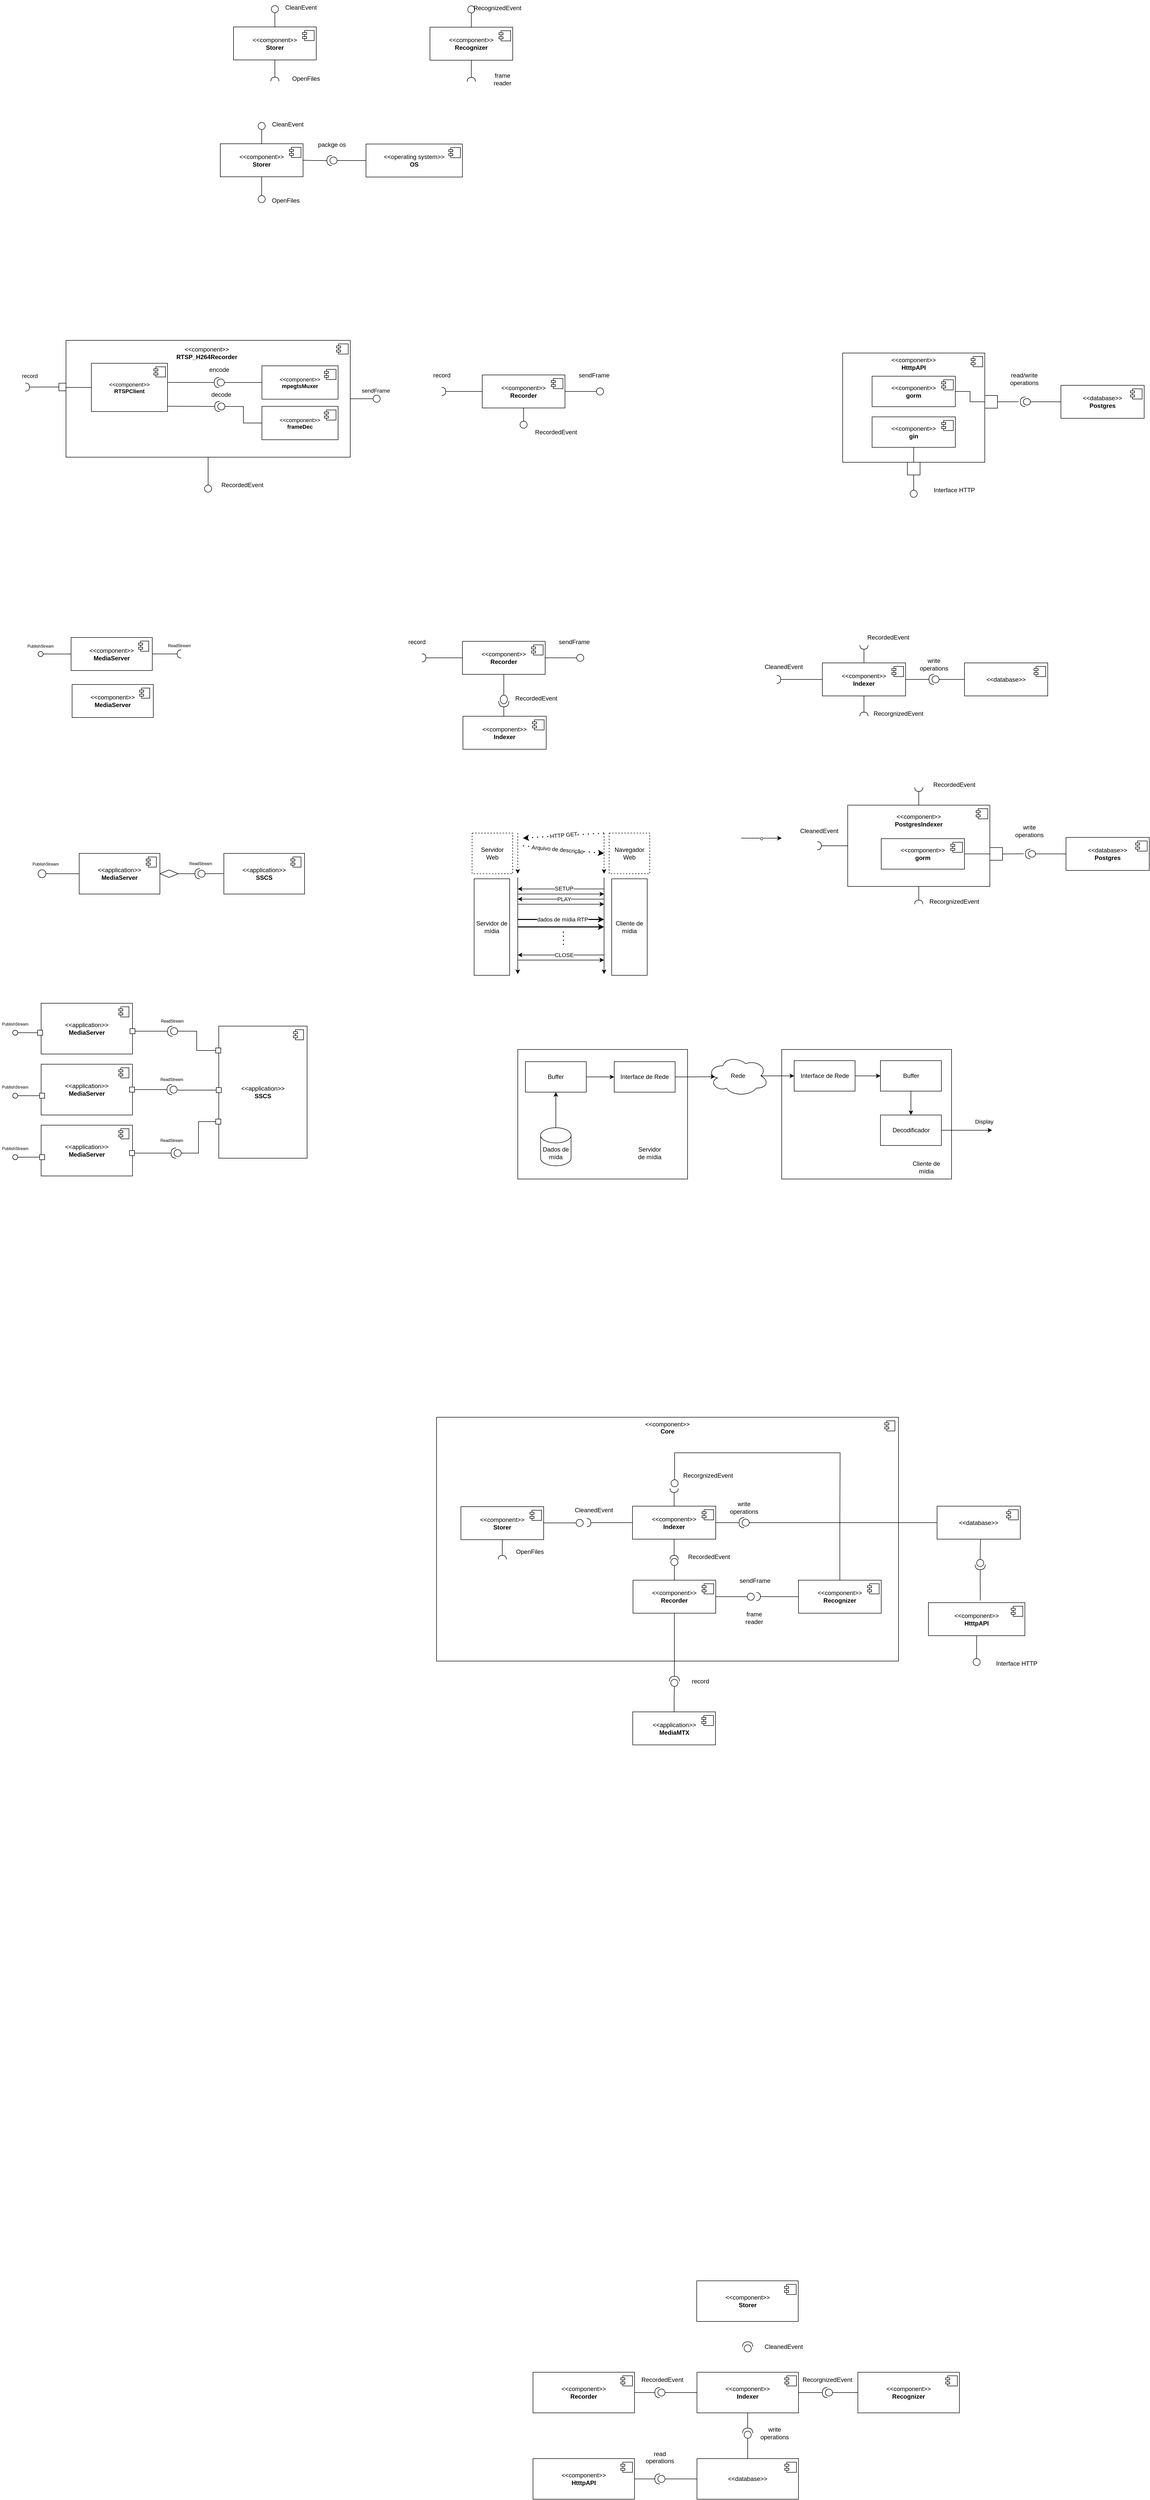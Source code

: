 <mxfile version="24.0.7" type="device">
  <diagram name="Página-1" id="KjTtuctHwxDyZRn3l2mg">
    <mxGraphModel dx="1493" dy="1857" grid="1" gridSize="10" guides="1" tooltips="1" connect="1" arrows="1" fold="1" page="1" pageScale="1" pageWidth="827" pageHeight="1169" math="0" shadow="0">
      <root>
        <mxCell id="0" />
        <mxCell id="1" parent="0" />
        <mxCell id="IU_M7-wI5nSeHY1QrZLq-77" value="" style="group" parent="1" vertex="1" connectable="0">
          <mxGeometry x="1610" y="986" width="414.5" height="255" as="geometry" />
        </mxCell>
        <mxCell id="IU_M7-wI5nSeHY1QrZLq-61" value="" style="rounded=0;whiteSpace=wrap;html=1;" parent="IU_M7-wI5nSeHY1QrZLq-77" vertex="1">
          <mxGeometry width="334.5" height="255" as="geometry" />
        </mxCell>
        <mxCell id="IU_M7-wI5nSeHY1QrZLq-64" value="Cliente de mídia" style="text;strokeColor=none;align=center;fillColor=none;html=1;verticalAlign=middle;whiteSpace=wrap;rounded=0;" parent="IU_M7-wI5nSeHY1QrZLq-77" vertex="1">
          <mxGeometry x="254.5" y="229" width="60" height="5" as="geometry" />
        </mxCell>
        <mxCell id="IU_M7-wI5nSeHY1QrZLq-66" value="Buffer" style="rounded=0;whiteSpace=wrap;html=1;" parent="IU_M7-wI5nSeHY1QrZLq-77" vertex="1">
          <mxGeometry x="194.5" y="22" width="120" height="60" as="geometry" />
        </mxCell>
        <mxCell id="IU_M7-wI5nSeHY1QrZLq-71" style="edgeStyle=orthogonalEdgeStyle;rounded=0;orthogonalLoop=1;jettySize=auto;html=1;" parent="IU_M7-wI5nSeHY1QrZLq-77" source="IU_M7-wI5nSeHY1QrZLq-67" target="IU_M7-wI5nSeHY1QrZLq-66" edge="1">
          <mxGeometry relative="1" as="geometry" />
        </mxCell>
        <mxCell id="IU_M7-wI5nSeHY1QrZLq-67" value="Interface de Rede" style="rounded=0;whiteSpace=wrap;html=1;" parent="IU_M7-wI5nSeHY1QrZLq-77" vertex="1">
          <mxGeometry x="24.5" y="22" width="120" height="60" as="geometry" />
        </mxCell>
        <mxCell id="IU_M7-wI5nSeHY1QrZLq-74" style="edgeStyle=orthogonalEdgeStyle;rounded=0;orthogonalLoop=1;jettySize=auto;html=1;" parent="IU_M7-wI5nSeHY1QrZLq-77" source="IU_M7-wI5nSeHY1QrZLq-72" edge="1">
          <mxGeometry relative="1" as="geometry">
            <mxPoint x="414.5" y="159" as="targetPoint" />
          </mxGeometry>
        </mxCell>
        <mxCell id="IU_M7-wI5nSeHY1QrZLq-75" value="Display&amp;nbsp;" style="edgeLabel;html=1;align=center;verticalAlign=middle;resizable=0;points=[];" parent="IU_M7-wI5nSeHY1QrZLq-74" vertex="1" connectable="0">
          <mxGeometry x="0.87" relative="1" as="geometry">
            <mxPoint x="-8" y="-17" as="offset" />
          </mxGeometry>
        </mxCell>
        <mxCell id="IU_M7-wI5nSeHY1QrZLq-72" value="Decodificador" style="rounded=0;whiteSpace=wrap;html=1;" parent="IU_M7-wI5nSeHY1QrZLq-77" vertex="1">
          <mxGeometry x="194.5" y="129" width="120" height="60" as="geometry" />
        </mxCell>
        <mxCell id="IU_M7-wI5nSeHY1QrZLq-73" style="edgeStyle=orthogonalEdgeStyle;rounded=0;orthogonalLoop=1;jettySize=auto;html=1;" parent="IU_M7-wI5nSeHY1QrZLq-77" source="IU_M7-wI5nSeHY1QrZLq-66" target="IU_M7-wI5nSeHY1QrZLq-72" edge="1">
          <mxGeometry relative="1" as="geometry" />
        </mxCell>
        <mxCell id="1v8-vr0Qcsb3jSITrx1u-97" value="&lt;span style=&quot;color: rgb(0, 0, 0); font-family: Helvetica; font-size: 8px; font-style: normal; font-variant-ligatures: normal; font-variant-caps: normal; font-weight: 400; letter-spacing: normal; orphans: 2; text-align: center; text-indent: 0px; text-transform: none; widows: 2; word-spacing: 0px; -webkit-text-stroke-width: 0px; background-color: rgb(251, 251, 251); text-decoration-thickness: initial; text-decoration-style: initial; text-decoration-color: initial; float: none; display: inline !important;&quot;&gt;ReadStream&lt;br&gt;&lt;br&gt;&lt;/span&gt;" style="text;whiteSpace=wrap;html=1;" parent="1" vertex="1">
          <mxGeometry x="399" y="176.25" width="55" height="22.5" as="geometry" />
        </mxCell>
        <mxCell id="1v8-vr0Qcsb3jSITrx1u-98" value="" style="group" parent="1" vertex="1" connectable="0">
          <mxGeometry x="180" y="910" width="266" height="325" as="geometry" />
        </mxCell>
        <mxCell id="VNFblEN0b3wX1P5wx99s-2" value="&amp;lt;&amp;lt;application&amp;gt;&amp;gt;&lt;br&gt;&lt;b&gt;MediaServer&lt;/b&gt;" style="html=1;dropTarget=0;whiteSpace=wrap;" parent="1v8-vr0Qcsb3jSITrx1u-98" vertex="1">
          <mxGeometry x="-29" y="105" width="180" height="100" as="geometry" />
        </mxCell>
        <mxCell id="VNFblEN0b3wX1P5wx99s-3" value="" style="shape=module;jettyWidth=8;jettyHeight=4;" parent="VNFblEN0b3wX1P5wx99s-2" vertex="1">
          <mxGeometry x="1" width="20" height="20" relative="1" as="geometry">
            <mxPoint x="-27" y="7" as="offset" />
          </mxGeometry>
        </mxCell>
        <mxCell id="1v8-vr0Qcsb3jSITrx1u-139" value="&amp;lt;&amp;lt;application&amp;gt;&amp;gt;&lt;br&gt;&lt;b&gt;MediaServer&lt;/b&gt;" style="html=1;dropTarget=0;whiteSpace=wrap;" parent="1v8-vr0Qcsb3jSITrx1u-98" vertex="1">
          <mxGeometry x="-29" y="-15" width="180" height="100" as="geometry" />
        </mxCell>
        <mxCell id="1v8-vr0Qcsb3jSITrx1u-140" value="" style="shape=module;jettyWidth=8;jettyHeight=4;" parent="1v8-vr0Qcsb3jSITrx1u-139" vertex="1">
          <mxGeometry x="1" width="20" height="20" relative="1" as="geometry">
            <mxPoint x="-27" y="7" as="offset" />
          </mxGeometry>
        </mxCell>
        <mxCell id="1v8-vr0Qcsb3jSITrx1u-141" value="" style="rounded=1;whiteSpace=wrap;html=1;arcSize=0;" parent="1v8-vr0Qcsb3jSITrx1u-98" vertex="1">
          <mxGeometry x="145" y="150" width="10" height="10" as="geometry" />
        </mxCell>
        <mxCell id="1v8-vr0Qcsb3jSITrx1u-142" value="" style="group" parent="1v8-vr0Qcsb3jSITrx1u-98" vertex="1" connectable="0">
          <mxGeometry x="-98" y="149" width="104" height="61" as="geometry" />
        </mxCell>
        <mxCell id="1v8-vr0Qcsb3jSITrx1u-143" value="" style="ellipse;whiteSpace=wrap;html=1;align=center;aspect=fixed;fillColor=none;strokeColor=none;resizable=0;perimeter=centerPerimeter;rotatable=0;allowArrows=0;points=[];outlineConnect=1;" parent="1v8-vr0Qcsb3jSITrx1u-142" vertex="1">
          <mxGeometry y="51" width="10" height="10" as="geometry" />
        </mxCell>
        <mxCell id="1v8-vr0Qcsb3jSITrx1u-147" value="" style="rounded=1;whiteSpace=wrap;html=1;arcSize=0;" parent="1v8-vr0Qcsb3jSITrx1u-142" vertex="1">
          <mxGeometry x="66" y="13" width="10" height="10" as="geometry" />
        </mxCell>
        <mxCell id="1v8-vr0Qcsb3jSITrx1u-149" style="edgeStyle=orthogonalEdgeStyle;rounded=0;orthogonalLoop=1;jettySize=auto;html=1;entryX=1;entryY=0.5;entryDx=0;entryDy=0;endArrow=none;endFill=0;" parent="1v8-vr0Qcsb3jSITrx1u-98" source="1v8-vr0Qcsb3jSITrx1u-151" target="1v8-vr0Qcsb3jSITrx1u-141" edge="1">
          <mxGeometry relative="1" as="geometry" />
        </mxCell>
        <mxCell id="1v8-vr0Qcsb3jSITrx1u-150" value="" style="group" parent="1v8-vr0Qcsb3jSITrx1u-98" vertex="1" connectable="0">
          <mxGeometry x="204" y="120" width="55" height="45" as="geometry" />
        </mxCell>
        <mxCell id="1v8-vr0Qcsb3jSITrx1u-151" value="" style="shape=providedRequiredInterface;html=1;verticalLabelPosition=bottom;sketch=0;rotation=-180;" parent="1v8-vr0Qcsb3jSITrx1u-150" vertex="1">
          <mxGeometry x="15" y="25" width="20" height="20" as="geometry" />
        </mxCell>
        <mxCell id="1v8-vr0Qcsb3jSITrx1u-152" value="&lt;span style=&quot;color: rgb(0, 0, 0); font-family: Helvetica; font-size: 8px; font-style: normal; font-variant-ligatures: normal; font-variant-caps: normal; font-weight: 400; letter-spacing: normal; orphans: 2; text-align: center; text-indent: 0px; text-transform: none; widows: 2; word-spacing: 0px; -webkit-text-stroke-width: 0px; background-color: rgb(251, 251, 251); text-decoration-thickness: initial; text-decoration-style: initial; text-decoration-color: initial; float: none; display: inline !important;&quot;&gt;ReadStream&lt;br&gt;&lt;/span&gt;" style="text;whiteSpace=wrap;html=1;" parent="1v8-vr0Qcsb3jSITrx1u-150" vertex="1">
          <mxGeometry width="55" height="40" as="geometry" />
        </mxCell>
        <mxCell id="1v8-vr0Qcsb3jSITrx1u-173" value="&lt;span style=&quot;color: rgb(0, 0, 0); font-family: Helvetica; font-size: 8px; font-style: normal; font-variant-ligatures: normal; font-variant-caps: normal; font-weight: 400; letter-spacing: normal; orphans: 2; text-align: center; text-indent: 0px; text-transform: none; widows: 2; word-spacing: 0px; -webkit-text-stroke-width: 0px; background-color: rgb(251, 251, 251); text-decoration-thickness: initial; text-decoration-style: initial; text-decoration-color: initial; float: none; display: inline !important;&quot;&gt;ReadStream&lt;br&gt;&lt;br&gt;&lt;/span&gt;" style="text;whiteSpace=wrap;html=1;" parent="1v8-vr0Qcsb3jSITrx1u-98" vertex="1">
          <mxGeometry x="204" y="240" width="55" height="40" as="geometry" />
        </mxCell>
        <mxCell id="1v8-vr0Qcsb3jSITrx1u-101" value="" style="rounded=1;whiteSpace=wrap;html=1;arcSize=0;" parent="1v8-vr0Qcsb3jSITrx1u-98" vertex="1">
          <mxGeometry x="146" y="35" width="10" height="10" as="geometry" />
        </mxCell>
        <mxCell id="1v8-vr0Qcsb3jSITrx1u-156" value="&amp;lt;&amp;lt;application&amp;gt;&amp;gt;&lt;br&gt;&lt;b&gt;MediaServer&lt;/b&gt;" style="html=1;dropTarget=0;whiteSpace=wrap;" parent="1v8-vr0Qcsb3jSITrx1u-98" vertex="1">
          <mxGeometry x="-29" y="225" width="180" height="100" as="geometry" />
        </mxCell>
        <mxCell id="1v8-vr0Qcsb3jSITrx1u-157" value="" style="shape=module;jettyWidth=8;jettyHeight=4;" parent="1v8-vr0Qcsb3jSITrx1u-156" vertex="1">
          <mxGeometry x="1" width="20" height="20" relative="1" as="geometry">
            <mxPoint x="-27" y="7" as="offset" />
          </mxGeometry>
        </mxCell>
        <mxCell id="1v8-vr0Qcsb3jSITrx1u-158" value="" style="rounded=1;whiteSpace=wrap;html=1;arcSize=0;" parent="1v8-vr0Qcsb3jSITrx1u-98" vertex="1">
          <mxGeometry x="145" y="275" width="10" height="10" as="geometry" />
        </mxCell>
        <mxCell id="1v8-vr0Qcsb3jSITrx1u-102" value="" style="group" parent="1" vertex="1" connectable="0">
          <mxGeometry x="500" y="910" width="170" height="260" as="geometry" />
        </mxCell>
        <mxCell id="1v8-vr0Qcsb3jSITrx1u-103" value="&amp;lt;&amp;lt;application&amp;gt;&amp;gt;&lt;br&gt;&lt;b&gt;SSCS&lt;/b&gt;" style="html=1;dropTarget=0;whiteSpace=wrap;" parent="1v8-vr0Qcsb3jSITrx1u-102" vertex="1">
          <mxGeometry x="1" y="30" width="174" height="260" as="geometry" />
        </mxCell>
        <mxCell id="1v8-vr0Qcsb3jSITrx1u-104" value="" style="shape=module;jettyWidth=8;jettyHeight=4;" parent="1v8-vr0Qcsb3jSITrx1u-103" vertex="1">
          <mxGeometry x="1" width="20" height="20" relative="1" as="geometry">
            <mxPoint x="-27" y="7" as="offset" />
          </mxGeometry>
        </mxCell>
        <mxCell id="1v8-vr0Qcsb3jSITrx1u-129" value="" style="rounded=1;whiteSpace=wrap;html=1;arcSize=0;" parent="1v8-vr0Qcsb3jSITrx1u-102" vertex="1">
          <mxGeometry x="-5" y="73" width="10" height="10" as="geometry" />
        </mxCell>
        <mxCell id="1v8-vr0Qcsb3jSITrx1u-170" value="" style="rounded=1;whiteSpace=wrap;html=1;arcSize=0;" parent="1v8-vr0Qcsb3jSITrx1u-102" vertex="1">
          <mxGeometry x="-5" y="213" width="10" height="10" as="geometry" />
        </mxCell>
        <mxCell id="1v8-vr0Qcsb3jSITrx1u-105" value="" style="group" parent="1" vertex="1" connectable="0">
          <mxGeometry x="108" y="944" width="104" height="61" as="geometry" />
        </mxCell>
        <mxCell id="1v8-vr0Qcsb3jSITrx1u-106" value="" style="ellipse;whiteSpace=wrap;html=1;align=center;aspect=fixed;fillColor=none;strokeColor=none;resizable=0;perimeter=centerPerimeter;rotatable=0;allowArrows=0;points=[];outlineConnect=1;" parent="1v8-vr0Qcsb3jSITrx1u-105" vertex="1">
          <mxGeometry y="51" width="10" height="10" as="geometry" />
        </mxCell>
        <mxCell id="1v8-vr0Qcsb3jSITrx1u-107" value="" style="group" parent="1v8-vr0Qcsb3jSITrx1u-105" vertex="1" connectable="0">
          <mxGeometry x="-38" y="-24" width="60" height="46" as="geometry" />
        </mxCell>
        <mxCell id="1v8-vr0Qcsb3jSITrx1u-108" value="" style="ellipse;whiteSpace=wrap;html=1;aspect=fixed;direction=south;" parent="1v8-vr0Qcsb3jSITrx1u-107" vertex="1">
          <mxGeometry x="25" y="28" width="10" height="10" as="geometry" />
        </mxCell>
        <mxCell id="1v8-vr0Qcsb3jSITrx1u-109" value="&lt;span style=&quot;font-size: 8px;&quot;&gt;PublishStream&lt;/span&gt;" style="text;html=1;strokeColor=none;fillColor=none;align=center;verticalAlign=middle;whiteSpace=wrap;rounded=0;container=0;" parent="1v8-vr0Qcsb3jSITrx1u-107" vertex="1">
          <mxGeometry width="60" height="30" as="geometry" />
        </mxCell>
        <mxCell id="1v8-vr0Qcsb3jSITrx1u-110" value="" style="rounded=1;whiteSpace=wrap;html=1;arcSize=0;" parent="1v8-vr0Qcsb3jSITrx1u-105" vertex="1">
          <mxGeometry x="36" y="4" width="10" height="10" as="geometry" />
        </mxCell>
        <mxCell id="1v8-vr0Qcsb3jSITrx1u-111" style="rounded=0;orthogonalLoop=1;jettySize=auto;html=1;exitX=0.5;exitY=0;exitDx=0;exitDy=0;entryX=0;entryY=0.5;entryDx=0;entryDy=0;strokeColor=default;anchorPointDirection=1;fixDash=0;endArrow=none;endFill=0;" parent="1v8-vr0Qcsb3jSITrx1u-105" source="1v8-vr0Qcsb3jSITrx1u-108" target="1v8-vr0Qcsb3jSITrx1u-110" edge="1">
          <mxGeometry relative="1" as="geometry" />
        </mxCell>
        <mxCell id="1v8-vr0Qcsb3jSITrx1u-126" style="edgeStyle=orthogonalEdgeStyle;rounded=0;orthogonalLoop=1;jettySize=auto;html=1;entryX=1;entryY=0.5;entryDx=0;entryDy=0;endArrow=none;endFill=0;" parent="1" source="1v8-vr0Qcsb3jSITrx1u-128" target="1v8-vr0Qcsb3jSITrx1u-101" edge="1">
          <mxGeometry relative="1" as="geometry" />
        </mxCell>
        <mxCell id="1v8-vr0Qcsb3jSITrx1u-127" style="edgeStyle=orthogonalEdgeStyle;rounded=0;orthogonalLoop=1;jettySize=auto;html=1;entryX=0;entryY=0.5;entryDx=0;entryDy=0;endArrow=none;endFill=0;" parent="1" source="1v8-vr0Qcsb3jSITrx1u-128" target="1v8-vr0Qcsb3jSITrx1u-129" edge="1">
          <mxGeometry relative="1" as="geometry" />
        </mxCell>
        <mxCell id="1v8-vr0Qcsb3jSITrx1u-134" value="" style="group" parent="1" vertex="1" connectable="0">
          <mxGeometry x="385" y="915" width="55" height="45" as="geometry" />
        </mxCell>
        <mxCell id="1v8-vr0Qcsb3jSITrx1u-128" value="" style="shape=providedRequiredInterface;html=1;verticalLabelPosition=bottom;sketch=0;rotation=-180;" parent="1v8-vr0Qcsb3jSITrx1u-134" vertex="1">
          <mxGeometry x="15" y="25" width="20" height="20" as="geometry" />
        </mxCell>
        <mxCell id="1v8-vr0Qcsb3jSITrx1u-130" value="&lt;span style=&quot;color: rgb(0, 0, 0); font-family: Helvetica; font-size: 8px; font-style: normal; font-variant-ligatures: normal; font-variant-caps: normal; font-weight: 400; letter-spacing: normal; orphans: 2; text-align: center; text-indent: 0px; text-transform: none; widows: 2; word-spacing: 0px; -webkit-text-stroke-width: 0px; background-color: rgb(251, 251, 251); text-decoration-thickness: initial; text-decoration-style: initial; text-decoration-color: initial; float: none; display: inline !important;&quot;&gt;ReadStream&lt;br&gt;&lt;br&gt;&lt;/span&gt;" style="text;whiteSpace=wrap;html=1;" parent="1v8-vr0Qcsb3jSITrx1u-134" vertex="1">
          <mxGeometry width="55" height="40" as="geometry" />
        </mxCell>
        <mxCell id="1v8-vr0Qcsb3jSITrx1u-159" value="" style="group" parent="1" vertex="1" connectable="0">
          <mxGeometry x="70" y="1180" width="104" height="61" as="geometry" />
        </mxCell>
        <mxCell id="1v8-vr0Qcsb3jSITrx1u-160" value="" style="ellipse;whiteSpace=wrap;html=1;align=center;aspect=fixed;fillColor=none;strokeColor=none;resizable=0;perimeter=centerPerimeter;rotatable=0;allowArrows=0;points=[];outlineConnect=1;" parent="1v8-vr0Qcsb3jSITrx1u-159" vertex="1">
          <mxGeometry y="51" width="10" height="10" as="geometry" />
        </mxCell>
        <mxCell id="1v8-vr0Qcsb3jSITrx1u-161" value="" style="group" parent="1v8-vr0Qcsb3jSITrx1u-159" vertex="1" connectable="0">
          <mxGeometry y="-15" width="60" height="46" as="geometry" />
        </mxCell>
        <mxCell id="1v8-vr0Qcsb3jSITrx1u-162" value="" style="ellipse;whiteSpace=wrap;html=1;aspect=fixed;direction=south;" parent="1v8-vr0Qcsb3jSITrx1u-161" vertex="1">
          <mxGeometry x="25" y="28" width="10" height="10" as="geometry" />
        </mxCell>
        <mxCell id="1v8-vr0Qcsb3jSITrx1u-163" value="&lt;span style=&quot;font-size: 8px;&quot;&gt;PublishStream&lt;/span&gt;" style="text;html=1;strokeColor=none;fillColor=none;align=center;verticalAlign=middle;whiteSpace=wrap;rounded=0;container=0;" parent="1v8-vr0Qcsb3jSITrx1u-161" vertex="1">
          <mxGeometry width="60" height="30" as="geometry" />
        </mxCell>
        <mxCell id="1v8-vr0Qcsb3jSITrx1u-164" value="" style="rounded=1;whiteSpace=wrap;html=1;arcSize=0;" parent="1v8-vr0Qcsb3jSITrx1u-159" vertex="1">
          <mxGeometry x="78" y="13" width="10" height="10" as="geometry" />
        </mxCell>
        <mxCell id="1v8-vr0Qcsb3jSITrx1u-165" style="rounded=0;orthogonalLoop=1;jettySize=auto;html=1;exitX=0.5;exitY=0;exitDx=0;exitDy=0;entryX=0;entryY=0.5;entryDx=0;entryDy=0;strokeColor=default;anchorPointDirection=1;fixDash=0;endArrow=none;endFill=0;" parent="1v8-vr0Qcsb3jSITrx1u-159" source="1v8-vr0Qcsb3jSITrx1u-162" target="1v8-vr0Qcsb3jSITrx1u-164" edge="1">
          <mxGeometry relative="1" as="geometry" />
        </mxCell>
        <mxCell id="1v8-vr0Qcsb3jSITrx1u-166" style="edgeStyle=orthogonalEdgeStyle;rounded=0;orthogonalLoop=1;jettySize=auto;html=1;entryX=1;entryY=0.5;entryDx=0;entryDy=0;endArrow=none;endFill=0;" parent="1" source="1v8-vr0Qcsb3jSITrx1u-167" target="1v8-vr0Qcsb3jSITrx1u-158" edge="1">
          <mxGeometry relative="1" as="geometry" />
        </mxCell>
        <mxCell id="1v8-vr0Qcsb3jSITrx1u-167" value="" style="shape=providedRequiredInterface;html=1;verticalLabelPosition=bottom;sketch=0;rotation=-180;" parent="1" vertex="1">
          <mxGeometry x="407" y="1180" width="20" height="20" as="geometry" />
        </mxCell>
        <mxCell id="1v8-vr0Qcsb3jSITrx1u-168" value="" style="rounded=1;whiteSpace=wrap;html=1;arcSize=0;" parent="1" vertex="1">
          <mxGeometry x="496" y="1061" width="10" height="10" as="geometry" />
        </mxCell>
        <mxCell id="1v8-vr0Qcsb3jSITrx1u-171" style="edgeStyle=orthogonalEdgeStyle;rounded=0;orthogonalLoop=1;jettySize=auto;html=1;entryX=0;entryY=0.5;entryDx=0;entryDy=0;endArrow=none;endFill=0;exitX=0;exitY=0.5;exitDx=0;exitDy=0;exitPerimeter=0;" parent="1" source="1v8-vr0Qcsb3jSITrx1u-167" target="1v8-vr0Qcsb3jSITrx1u-170" edge="1">
          <mxGeometry relative="1" as="geometry">
            <mxPoint x="420" y="1090" as="sourcePoint" />
          </mxGeometry>
        </mxCell>
        <mxCell id="1v8-vr0Qcsb3jSITrx1u-174" style="edgeStyle=orthogonalEdgeStyle;rounded=0;orthogonalLoop=1;jettySize=auto;html=1;entryX=0.655;entryY=0.9;entryDx=0;entryDy=0;entryPerimeter=0;endArrow=none;endFill=0;" parent="1" source="1v8-vr0Qcsb3jSITrx1u-168" target="1v8-vr0Qcsb3jSITrx1u-152" edge="1">
          <mxGeometry relative="1" as="geometry" />
        </mxCell>
        <mxCell id="1v8-vr0Qcsb3jSITrx1u-144" value="" style="group" parent="1" vertex="1" connectable="0">
          <mxGeometry x="70" y="1044" width="60" height="46" as="geometry" />
        </mxCell>
        <mxCell id="1v8-vr0Qcsb3jSITrx1u-145" value="" style="ellipse;whiteSpace=wrap;html=1;aspect=fixed;direction=south;" parent="1v8-vr0Qcsb3jSITrx1u-144" vertex="1">
          <mxGeometry x="25" y="28" width="10" height="10" as="geometry" />
        </mxCell>
        <mxCell id="1v8-vr0Qcsb3jSITrx1u-146" value="&lt;span style=&quot;font-size: 8px;&quot;&gt;PublishStream&lt;/span&gt;" style="text;html=1;strokeColor=none;fillColor=none;align=center;verticalAlign=middle;whiteSpace=wrap;rounded=0;container=0;" parent="1v8-vr0Qcsb3jSITrx1u-144" vertex="1">
          <mxGeometry width="60" height="30" as="geometry" />
        </mxCell>
        <mxCell id="1v8-vr0Qcsb3jSITrx1u-148" style="rounded=0;orthogonalLoop=1;jettySize=auto;html=1;exitX=0.5;exitY=0;exitDx=0;exitDy=0;entryX=0;entryY=0.5;entryDx=0;entryDy=0;strokeColor=default;anchorPointDirection=1;fixDash=0;endArrow=none;endFill=0;" parent="1" source="1v8-vr0Qcsb3jSITrx1u-145" target="1v8-vr0Qcsb3jSITrx1u-147" edge="1">
          <mxGeometry relative="1" as="geometry" />
        </mxCell>
        <mxCell id="VNFblEN0b3wX1P5wx99s-108" value="" style="shape=providedRequiredInterface;html=1;verticalLabelPosition=bottom;sketch=0;rotation=-180;" parent="1" vertex="1">
          <mxGeometry x="454" y="630" width="20" height="20" as="geometry" />
        </mxCell>
        <mxCell id="VNFblEN0b3wX1P5wx99s-110" value="&lt;span style=&quot;color: rgb(0, 0, 0); font-family: Helvetica; font-size: 8px; font-style: normal; font-variant-ligatures: normal; font-variant-caps: normal; font-weight: 400; letter-spacing: normal; orphans: 2; text-align: center; text-indent: 0px; text-transform: none; widows: 2; word-spacing: 0px; -webkit-text-stroke-width: 0px; background-color: rgb(251, 251, 251); text-decoration-thickness: initial; text-decoration-style: initial; text-decoration-color: initial; float: none; display: inline !important;&quot;&gt;ReadStream&lt;br&gt;&lt;br&gt;&lt;/span&gt;" style="text;whiteSpace=wrap;html=1;" parent="1" vertex="1">
          <mxGeometry x="441" y="604.5" width="46" height="20" as="geometry" />
        </mxCell>
        <mxCell id="VNFblEN0b3wX1P5wx99s-111" value="" style="edgeStyle=orthogonalEdgeStyle;rounded=0;orthogonalLoop=1;jettySize=auto;html=1;entryX=1;entryY=0.5;entryDx=0;entryDy=0;endArrow=none;endFill=0;" parent="1" source="VNFblEN0b3wX1P5wx99s-108" target="VNFblEN0b3wX1P5wx99s-112" edge="1">
          <mxGeometry relative="1" as="geometry">
            <mxPoint x="464" y="645" as="sourcePoint" />
            <mxPoint x="265" y="645" as="targetPoint" />
          </mxGeometry>
        </mxCell>
        <mxCell id="VNFblEN0b3wX1P5wx99s-112" value="" style="rhombus;whiteSpace=wrap;html=1;" parent="1" vertex="1">
          <mxGeometry x="385" y="632.5" width="36" height="15" as="geometry" />
        </mxCell>
        <mxCell id="VNFblEN0b3wX1P5wx99s-123" value="" style="endArrow=none;html=1;rounded=0;exitX=0.5;exitY=0;exitDx=0;exitDy=0;entryX=0;entryY=0.5;entryDx=0;entryDy=0;" parent="1" source="VNFblEN0b3wX1P5wx99s-121" target="1v8-vr0Qcsb3jSITrx1u-3" edge="1">
          <mxGeometry width="50" height="50" relative="1" as="geometry">
            <mxPoint x="130" y="190" as="sourcePoint" />
            <mxPoint x="180" y="140" as="targetPoint" />
          </mxGeometry>
        </mxCell>
        <mxCell id="VNFblEN0b3wX1P5wx99s-122" value="&lt;span style=&quot;font-size: 8px;&quot;&gt;PublishStream&lt;/span&gt;" style="text;html=1;strokeColor=none;fillColor=none;align=center;verticalAlign=middle;whiteSpace=wrap;rounded=0;container=0;" parent="1" vertex="1">
          <mxGeometry x="125" y="182.5" width="50" height="16.25" as="geometry" />
        </mxCell>
        <mxCell id="VNFblEN0b3wX1P5wx99s-121" value="" style="ellipse;whiteSpace=wrap;html=1;aspect=fixed;direction=south;" parent="1" vertex="1">
          <mxGeometry x="145" y="202.5" width="10" height="10" as="geometry" />
        </mxCell>
        <mxCell id="VNFblEN0b3wX1P5wx99s-131" value="" style="rounded=0;orthogonalLoop=1;jettySize=auto;html=1;endArrow=halfCircle;endFill=0;endSize=6;strokeWidth=1;sketch=0;fontSize=12;curved=1;entryX=0.626;entryY=0.076;entryDx=0;entryDy=0;entryPerimeter=0;exitX=1;exitY=0.5;exitDx=0;exitDy=0;" parent="1" edge="1">
          <mxGeometry relative="1" as="geometry">
            <mxPoint x="361" y="207.36" as="sourcePoint" />
            <mxPoint x="427" y="207.36" as="targetPoint" />
            <Array as="points">
              <mxPoint x="385" y="207.36" />
            </Array>
          </mxGeometry>
        </mxCell>
        <mxCell id="VNFblEN0b3wX1P5wx99s-132" value="" style="ellipse;whiteSpace=wrap;html=1;align=center;aspect=fixed;fillColor=none;strokeColor=none;resizable=0;perimeter=centerPerimeter;rotatable=0;allowArrows=0;points=[];outlineConnect=1;" parent="1" vertex="1">
          <mxGeometry x="427" y="210" width="10" height="10" as="geometry" />
        </mxCell>
        <mxCell id="R4DTEAscSzS3uEEY_zII-14" value="&amp;lt;&amp;lt;application&amp;gt;&amp;gt;&lt;br&gt;&lt;b&gt;MediaServer&lt;/b&gt;" style="html=1;dropTarget=0;whiteSpace=wrap;" parent="1" vertex="1">
          <mxGeometry x="226" y="600" width="159" height="80" as="geometry" />
        </mxCell>
        <mxCell id="R4DTEAscSzS3uEEY_zII-15" value="" style="shape=module;jettyWidth=8;jettyHeight=4;" parent="R4DTEAscSzS3uEEY_zII-14" vertex="1">
          <mxGeometry x="1" width="20" height="20" relative="1" as="geometry">
            <mxPoint x="-27" y="7" as="offset" />
          </mxGeometry>
        </mxCell>
        <mxCell id="VNFblEN0b3wX1P5wx99s-104" value="&lt;span style=&quot;font-size: 8px;&quot;&gt;PublishStream&lt;/span&gt;" style="text;html=1;strokeColor=none;fillColor=none;align=center;verticalAlign=middle;whiteSpace=wrap;rounded=0;container=0;" parent="1" vertex="1">
          <mxGeometry x="130" y="604.5" width="60" height="30" as="geometry" />
        </mxCell>
        <mxCell id="R4DTEAscSzS3uEEY_zII-16" value="" style="ellipse;whiteSpace=wrap;html=1;aspect=fixed;" parent="1" vertex="1">
          <mxGeometry x="145" y="632.25" width="15.5" height="15.5" as="geometry" />
        </mxCell>
        <mxCell id="R4DTEAscSzS3uEEY_zII-18" value="" style="endArrow=none;html=1;rounded=0;entryX=0.001;entryY=0.442;entryDx=0;entryDy=0;entryPerimeter=0;exitX=0;exitY=0.5;exitDx=0;exitDy=0;exitPerimeter=0;" parent="1" source="VNFblEN0b3wX1P5wx99s-108" edge="1">
          <mxGeometry width="50" height="50" relative="1" as="geometry">
            <mxPoint x="480" y="710" as="sourcePoint" />
            <mxPoint x="510.16" y="639.78" as="targetPoint" />
          </mxGeometry>
        </mxCell>
        <mxCell id="R4DTEAscSzS3uEEY_zII-19" value="&amp;lt;&amp;lt;application&amp;gt;&amp;gt;&lt;br&gt;&lt;b&gt;SSCS&lt;/b&gt;" style="html=1;dropTarget=0;whiteSpace=wrap;" parent="1" vertex="1">
          <mxGeometry x="511" y="600" width="159" height="80" as="geometry" />
        </mxCell>
        <mxCell id="R4DTEAscSzS3uEEY_zII-20" value="" style="shape=module;jettyWidth=8;jettyHeight=4;" parent="R4DTEAscSzS3uEEY_zII-19" vertex="1">
          <mxGeometry x="1" width="20" height="20" relative="1" as="geometry">
            <mxPoint x="-27" y="7" as="offset" />
          </mxGeometry>
        </mxCell>
        <mxCell id="R4DTEAscSzS3uEEY_zII-21" value="" style="endArrow=none;html=1;rounded=0;entryX=0;entryY=0.5;entryDx=0;entryDy=0;exitX=1;exitY=0.5;exitDx=0;exitDy=0;" parent="1" source="R4DTEAscSzS3uEEY_zII-16" target="R4DTEAscSzS3uEEY_zII-14" edge="1">
          <mxGeometry width="50" height="50" relative="1" as="geometry">
            <mxPoint x="180" y="690" as="sourcePoint" />
            <mxPoint x="230" y="640" as="targetPoint" />
          </mxGeometry>
        </mxCell>
        <mxCell id="j7I74pfz4h57ISqoJ7sx-15" value="record" style="text;html=1;align=center;verticalAlign=middle;resizable=0;points=[];autosize=1;strokeColor=none;fillColor=none;" parent="1" vertex="1">
          <mxGeometry x="861" y="168.75" width="60" height="30" as="geometry" />
        </mxCell>
        <mxCell id="j7I74pfz4h57ISqoJ7sx-16" value="" style="shape=providedRequiredInterface;html=1;verticalLabelPosition=bottom;sketch=0;rotation=90;" parent="1" vertex="1">
          <mxGeometry x="1051" y="290" width="23" height="20" as="geometry" />
        </mxCell>
        <mxCell id="j7I74pfz4h57ISqoJ7sx-17" style="edgeStyle=orthogonalEdgeStyle;rounded=0;orthogonalLoop=1;jettySize=auto;html=1;exitX=0.5;exitY=0;exitDx=0;exitDy=0;entryX=1;entryY=0.5;entryDx=0;entryDy=0;entryPerimeter=0;endArrow=none;endFill=0;" parent="1" source="j7I74pfz4h57ISqoJ7sx-9" target="j7I74pfz4h57ISqoJ7sx-16" edge="1">
          <mxGeometry relative="1" as="geometry" />
        </mxCell>
        <mxCell id="j7I74pfz4h57ISqoJ7sx-9" value="&amp;lt;&amp;lt;component&amp;gt;&amp;gt;&lt;br&gt;&lt;b&gt;Indexer&lt;/b&gt;" style="html=1;dropTarget=0;whiteSpace=wrap;" parent="1" vertex="1">
          <mxGeometry x="982" y="330" width="164" height="65" as="geometry" />
        </mxCell>
        <mxCell id="j7I74pfz4h57ISqoJ7sx-10" value="" style="shape=module;jettyWidth=8;jettyHeight=4;" parent="j7I74pfz4h57ISqoJ7sx-9" vertex="1">
          <mxGeometry x="1" width="23" height="20" relative="1" as="geometry">
            <mxPoint x="-27" y="7" as="offset" />
          </mxGeometry>
        </mxCell>
        <mxCell id="j7I74pfz4h57ISqoJ7sx-5" value="" style="group" parent="1" vertex="1" connectable="0">
          <mxGeometry x="212" y="267.5" width="165" height="65" as="geometry" />
        </mxCell>
        <mxCell id="j7I74pfz4h57ISqoJ7sx-6" value="&amp;lt;&amp;lt;component&amp;gt;&amp;gt;&lt;br&gt;&lt;b&gt;MediaServer&lt;/b&gt;" style="html=1;dropTarget=0;whiteSpace=wrap;" parent="j7I74pfz4h57ISqoJ7sx-5" vertex="1">
          <mxGeometry width="160" height="65" as="geometry" />
        </mxCell>
        <mxCell id="j7I74pfz4h57ISqoJ7sx-7" value="" style="shape=module;jettyWidth=8;jettyHeight=4;" parent="j7I74pfz4h57ISqoJ7sx-6" vertex="1">
          <mxGeometry x="1" width="20" height="20" relative="1" as="geometry">
            <mxPoint x="-27" y="7" as="offset" />
          </mxGeometry>
        </mxCell>
        <mxCell id="j7I74pfz4h57ISqoJ7sx-22" style="edgeStyle=orthogonalEdgeStyle;rounded=0;orthogonalLoop=1;jettySize=auto;html=1;exitX=0;exitY=0.5;exitDx=0;exitDy=0;endArrow=halfCircle;endFill=0;" parent="1" source="j7I74pfz4h57ISqoJ7sx-2" edge="1">
          <mxGeometry relative="1" as="geometry">
            <mxPoint x="901" y="215" as="targetPoint" />
          </mxGeometry>
        </mxCell>
        <mxCell id="j7I74pfz4h57ISqoJ7sx-24" style="edgeStyle=orthogonalEdgeStyle;rounded=0;orthogonalLoop=1;jettySize=auto;html=1;endArrow=circle;endFill=0;" parent="1" source="j7I74pfz4h57ISqoJ7sx-2" edge="1">
          <mxGeometry relative="1" as="geometry">
            <mxPoint x="1221" y="215.0" as="targetPoint" />
          </mxGeometry>
        </mxCell>
        <mxCell id="j7I74pfz4h57ISqoJ7sx-2" value="&amp;lt;&amp;lt;component&amp;gt;&amp;gt;&lt;br&gt;&lt;b&gt;Recorder&lt;/b&gt;" style="html=1;dropTarget=0;whiteSpace=wrap;" parent="1" vertex="1">
          <mxGeometry x="981" y="182.5" width="163" height="65" as="geometry" />
        </mxCell>
        <mxCell id="j7I74pfz4h57ISqoJ7sx-3" value="" style="shape=module;jettyWidth=8;jettyHeight=4;" parent="j7I74pfz4h57ISqoJ7sx-2" vertex="1">
          <mxGeometry x="1" width="23" height="20" relative="1" as="geometry">
            <mxPoint x="-27" y="7" as="offset" />
          </mxGeometry>
        </mxCell>
        <mxCell id="1v8-vr0Qcsb3jSITrx1u-3" value="&amp;lt;&amp;lt;component&amp;gt;&amp;gt;&lt;br&gt;&lt;b&gt;MediaServer&lt;/b&gt;" style="html=1;dropTarget=0;whiteSpace=wrap;" parent="1" vertex="1">
          <mxGeometry x="210" y="175" width="160" height="65" as="geometry" />
        </mxCell>
        <mxCell id="1v8-vr0Qcsb3jSITrx1u-4" value="" style="shape=module;jettyWidth=8;jettyHeight=4;" parent="1v8-vr0Qcsb3jSITrx1u-3" vertex="1">
          <mxGeometry x="1" width="20" height="20" relative="1" as="geometry">
            <mxPoint x="-27" y="7" as="offset" />
          </mxGeometry>
        </mxCell>
        <mxCell id="j7I74pfz4h57ISqoJ7sx-23" style="edgeStyle=orthogonalEdgeStyle;rounded=0;orthogonalLoop=1;jettySize=auto;html=1;entryX=0;entryY=0.5;entryDx=0;entryDy=0;entryPerimeter=0;endArrow=none;endFill=0;" parent="1" source="j7I74pfz4h57ISqoJ7sx-2" target="j7I74pfz4h57ISqoJ7sx-16" edge="1">
          <mxGeometry relative="1" as="geometry" />
        </mxCell>
        <mxCell id="j7I74pfz4h57ISqoJ7sx-25" value="sendFrame" style="text;html=1;align=center;verticalAlign=middle;resizable=0;points=[];autosize=1;strokeColor=none;fillColor=none;" parent="1" vertex="1">
          <mxGeometry x="1161" y="168.75" width="80" height="30" as="geometry" />
        </mxCell>
        <mxCell id="j7I74pfz4h57ISqoJ7sx-26" value="RecordedEvent" style="text;html=1;align=center;verticalAlign=middle;resizable=0;points=[];autosize=1;strokeColor=none;fillColor=none;" parent="1" vertex="1">
          <mxGeometry x="1071" y="280" width="110" height="30" as="geometry" />
        </mxCell>
        <mxCell id="j7I74pfz4h57ISqoJ7sx-27" value="Servidor &lt;br&gt;Web" style="whiteSpace=wrap;html=1;aspect=fixed;dashed=1;" parent="1" vertex="1">
          <mxGeometry x="1000" y="560" width="80" height="80" as="geometry" />
        </mxCell>
        <mxCell id="j7I74pfz4h57ISqoJ7sx-28" value="Navegador Web" style="whiteSpace=wrap;html=1;aspect=fixed;dashed=1;" parent="1" vertex="1">
          <mxGeometry x="1270" y="560" width="80" height="80" as="geometry" />
        </mxCell>
        <mxCell id="j7I74pfz4h57ISqoJ7sx-29" value="" style="endArrow=classic;html=1;rounded=0;dashed=1;" parent="1" edge="1">
          <mxGeometry width="50" height="50" relative="1" as="geometry">
            <mxPoint x="1260" y="560" as="sourcePoint" />
            <mxPoint x="1260" y="640" as="targetPoint" />
          </mxGeometry>
        </mxCell>
        <mxCell id="j7I74pfz4h57ISqoJ7sx-30" value="" style="endArrow=classic;html=1;rounded=0;dashed=1;" parent="1" edge="1">
          <mxGeometry width="50" height="50" relative="1" as="geometry">
            <mxPoint x="1090" y="560" as="sourcePoint" />
            <mxPoint x="1090" y="640" as="targetPoint" />
          </mxGeometry>
        </mxCell>
        <mxCell id="j7I74pfz4h57ISqoJ7sx-33" value="" style="endArrow=none;html=1;strokeWidth=2;rounded=0;endFill=0;startArrow=classic;startFill=1;dashed=1;dashPattern=1 4;" parent="1" edge="1">
          <mxGeometry width="50" height="50" relative="1" as="geometry">
            <mxPoint x="1100" y="570" as="sourcePoint" />
            <mxPoint x="1260" y="560" as="targetPoint" />
          </mxGeometry>
        </mxCell>
        <mxCell id="j7I74pfz4h57ISqoJ7sx-34" value="HTTP GET" style="edgeLabel;html=1;align=center;verticalAlign=middle;resizable=0;points=[];rotation=-5;" parent="j7I74pfz4h57ISqoJ7sx-33" vertex="1" connectable="0">
          <mxGeometry x="-0.199" y="2" relative="1" as="geometry">
            <mxPoint x="16" as="offset" />
          </mxGeometry>
        </mxCell>
        <mxCell id="j7I74pfz4h57ISqoJ7sx-35" value="" style="endArrow=none;html=1;strokeWidth=2;rounded=0;endFill=0;startArrow=classic;startFill=1;dashed=1;dashPattern=1 4;" parent="1" edge="1">
          <mxGeometry width="50" height="50" relative="1" as="geometry">
            <mxPoint x="1260" y="600" as="sourcePoint" />
            <mxPoint x="1100" y="585" as="targetPoint" />
          </mxGeometry>
        </mxCell>
        <mxCell id="j7I74pfz4h57ISqoJ7sx-36" value="Arquivo de descrição" style="edgeLabel;html=1;align=center;verticalAlign=middle;resizable=0;points=[];rotation=5;" parent="j7I74pfz4h57ISqoJ7sx-35" vertex="1" connectable="0">
          <mxGeometry x="-0.199" y="2" relative="1" as="geometry">
            <mxPoint x="-28" y="-4" as="offset" />
          </mxGeometry>
        </mxCell>
        <mxCell id="j7I74pfz4h57ISqoJ7sx-39" value="" style="endArrow=classic;html=1;rounded=0;" parent="1" edge="1">
          <mxGeometry width="50" height="50" relative="1" as="geometry">
            <mxPoint x="1260" y="647.5" as="sourcePoint" />
            <mxPoint x="1260" y="837.5" as="targetPoint" />
          </mxGeometry>
        </mxCell>
        <mxCell id="j7I74pfz4h57ISqoJ7sx-40" value="" style="endArrow=classic;html=1;rounded=0;" parent="1" edge="1">
          <mxGeometry width="50" height="50" relative="1" as="geometry">
            <mxPoint x="1090" y="647.5" as="sourcePoint" />
            <mxPoint x="1090" y="837.5" as="targetPoint" />
          </mxGeometry>
        </mxCell>
        <mxCell id="j7I74pfz4h57ISqoJ7sx-41" value="Cliente de mídia" style="rounded=0;whiteSpace=wrap;html=1;" parent="1" vertex="1">
          <mxGeometry x="1275" y="650" width="70" height="190" as="geometry" />
        </mxCell>
        <mxCell id="j7I74pfz4h57ISqoJ7sx-42" value="Servidor de mídia" style="rounded=0;whiteSpace=wrap;html=1;" parent="1" vertex="1">
          <mxGeometry x="1004" y="650" width="70" height="190" as="geometry" />
        </mxCell>
        <mxCell id="j7I74pfz4h57ISqoJ7sx-43" value="" style="endArrow=classic;html=1;rounded=0;" parent="1" edge="1">
          <mxGeometry width="50" height="50" relative="1" as="geometry">
            <mxPoint x="1260" y="670" as="sourcePoint" />
            <mxPoint x="1090" y="670" as="targetPoint" />
          </mxGeometry>
        </mxCell>
        <mxCell id="j7I74pfz4h57ISqoJ7sx-44" value="SETUP" style="edgeLabel;html=1;align=center;verticalAlign=middle;resizable=0;points=[];" parent="j7I74pfz4h57ISqoJ7sx-43" vertex="1" connectable="0">
          <mxGeometry x="-0.344" y="2" relative="1" as="geometry">
            <mxPoint x="-23" y="-3" as="offset" />
          </mxGeometry>
        </mxCell>
        <mxCell id="j7I74pfz4h57ISqoJ7sx-46" value="" style="endArrow=classic;html=1;rounded=0;" parent="1" edge="1">
          <mxGeometry width="50" height="50" relative="1" as="geometry">
            <mxPoint x="1090" y="680" as="sourcePoint" />
            <mxPoint x="1260" y="680" as="targetPoint" />
          </mxGeometry>
        </mxCell>
        <mxCell id="j7I74pfz4h57ISqoJ7sx-48" value="" style="endArrow=classic;html=1;rounded=0;" parent="1" edge="1">
          <mxGeometry width="50" height="50" relative="1" as="geometry">
            <mxPoint x="1260" y="690" as="sourcePoint" />
            <mxPoint x="1090" y="690" as="targetPoint" />
          </mxGeometry>
        </mxCell>
        <mxCell id="j7I74pfz4h57ISqoJ7sx-49" value="PLAY" style="edgeLabel;html=1;align=center;verticalAlign=middle;resizable=0;points=[];" parent="j7I74pfz4h57ISqoJ7sx-48" vertex="1" connectable="0">
          <mxGeometry x="-0.344" y="2" relative="1" as="geometry">
            <mxPoint x="-23" y="-2" as="offset" />
          </mxGeometry>
        </mxCell>
        <mxCell id="j7I74pfz4h57ISqoJ7sx-50" value="" style="endArrow=classic;html=1;rounded=0;" parent="1" edge="1">
          <mxGeometry width="50" height="50" relative="1" as="geometry">
            <mxPoint x="1090" y="700" as="sourcePoint" />
            <mxPoint x="1260" y="700" as="targetPoint" />
          </mxGeometry>
        </mxCell>
        <mxCell id="j7I74pfz4h57ISqoJ7sx-51" value="" style="endArrow=classic;html=1;rounded=0;strokeWidth=2;" parent="1" edge="1">
          <mxGeometry width="50" height="50" relative="1" as="geometry">
            <mxPoint x="1090" y="730" as="sourcePoint" />
            <mxPoint x="1260" y="730" as="targetPoint" />
          </mxGeometry>
        </mxCell>
        <mxCell id="j7I74pfz4h57ISqoJ7sx-52" value="dados de mídia RTP" style="edgeLabel;html=1;align=center;verticalAlign=middle;resizable=0;points=[];" parent="j7I74pfz4h57ISqoJ7sx-51" vertex="1" connectable="0">
          <mxGeometry x="0.032" y="-2" relative="1" as="geometry">
            <mxPoint y="-2" as="offset" />
          </mxGeometry>
        </mxCell>
        <mxCell id="j7I74pfz4h57ISqoJ7sx-53" value="" style="endArrow=classic;html=1;rounded=0;strokeWidth=2;" parent="1" edge="1">
          <mxGeometry width="50" height="50" relative="1" as="geometry">
            <mxPoint x="1090" y="744.71" as="sourcePoint" />
            <mxPoint x="1260" y="744.71" as="targetPoint" />
          </mxGeometry>
        </mxCell>
        <mxCell id="j7I74pfz4h57ISqoJ7sx-55" value="" style="endArrow=classic;html=1;rounded=0;" parent="1" edge="1">
          <mxGeometry width="50" height="50" relative="1" as="geometry">
            <mxPoint x="1260" y="800" as="sourcePoint" />
            <mxPoint x="1090" y="800" as="targetPoint" />
          </mxGeometry>
        </mxCell>
        <mxCell id="j7I74pfz4h57ISqoJ7sx-56" value="CLOSE" style="edgeLabel;html=1;align=center;verticalAlign=middle;resizable=0;points=[];" parent="j7I74pfz4h57ISqoJ7sx-55" vertex="1" connectable="0">
          <mxGeometry x="-0.344" y="2" relative="1" as="geometry">
            <mxPoint x="-23" y="-2" as="offset" />
          </mxGeometry>
        </mxCell>
        <mxCell id="j7I74pfz4h57ISqoJ7sx-57" value="" style="endArrow=classic;html=1;rounded=0;" parent="1" edge="1">
          <mxGeometry width="50" height="50" relative="1" as="geometry">
            <mxPoint x="1090" y="810" as="sourcePoint" />
            <mxPoint x="1260" y="810" as="targetPoint" />
          </mxGeometry>
        </mxCell>
        <mxCell id="j7I74pfz4h57ISqoJ7sx-58" value="" style="endArrow=none;dashed=1;html=1;dashPattern=1 3;strokeWidth=2;rounded=0;" parent="1" edge="1">
          <mxGeometry width="50" height="50" relative="1" as="geometry">
            <mxPoint x="1180" y="780" as="sourcePoint" />
            <mxPoint x="1180" y="750" as="targetPoint" />
          </mxGeometry>
        </mxCell>
        <mxCell id="yRdWReoldbdWuSlMGTD_-1" value="record" style="text;html=1;align=center;verticalAlign=middle;resizable=0;points=[];autosize=1;strokeColor=none;fillColor=none;" parent="1" vertex="1">
          <mxGeometry x="910" y="-355.62" width="60" height="30" as="geometry" />
        </mxCell>
        <mxCell id="yRdWReoldbdWuSlMGTD_-6" style="edgeStyle=orthogonalEdgeStyle;rounded=0;orthogonalLoop=1;jettySize=auto;html=1;exitX=0;exitY=0.5;exitDx=0;exitDy=0;endArrow=halfCircle;endFill=0;" parent="1" source="yRdWReoldbdWuSlMGTD_-8" edge="1">
          <mxGeometry relative="1" as="geometry">
            <mxPoint x="940" y="-309.37" as="targetPoint" />
          </mxGeometry>
        </mxCell>
        <mxCell id="yRdWReoldbdWuSlMGTD_-7" style="edgeStyle=orthogonalEdgeStyle;rounded=0;orthogonalLoop=1;jettySize=auto;html=1;endArrow=circle;endFill=0;" parent="1" source="yRdWReoldbdWuSlMGTD_-8" edge="1">
          <mxGeometry relative="1" as="geometry">
            <mxPoint x="1260" y="-309.37" as="targetPoint" />
          </mxGeometry>
        </mxCell>
        <mxCell id="yRdWReoldbdWuSlMGTD_-8" value="&amp;lt;&amp;lt;component&amp;gt;&amp;gt;&lt;br&gt;&lt;b&gt;Recorder&lt;/b&gt;" style="html=1;dropTarget=0;whiteSpace=wrap;" parent="1" vertex="1">
          <mxGeometry x="1020" y="-341.87" width="163" height="65" as="geometry" />
        </mxCell>
        <mxCell id="yRdWReoldbdWuSlMGTD_-9" value="" style="shape=module;jettyWidth=8;jettyHeight=4;" parent="yRdWReoldbdWuSlMGTD_-8" vertex="1">
          <mxGeometry x="1" width="23" height="20" relative="1" as="geometry">
            <mxPoint x="-27" y="7" as="offset" />
          </mxGeometry>
        </mxCell>
        <mxCell id="yRdWReoldbdWuSlMGTD_-10" style="edgeStyle=orthogonalEdgeStyle;rounded=0;orthogonalLoop=1;jettySize=auto;html=1;entryX=0;entryY=0.5;entryDx=0;entryDy=0;entryPerimeter=0;endArrow=circle;endFill=0;startArrow=none;startFill=0;" parent="1" source="yRdWReoldbdWuSlMGTD_-8" edge="1">
          <mxGeometry relative="1" as="geometry">
            <mxPoint x="1101.5" y="-235.87" as="targetPoint" />
          </mxGeometry>
        </mxCell>
        <mxCell id="yRdWReoldbdWuSlMGTD_-11" value="sendFrame" style="text;html=1;align=center;verticalAlign=middle;resizable=0;points=[];autosize=1;strokeColor=none;fillColor=none;" parent="1" vertex="1">
          <mxGeometry x="1200" y="-355.62" width="80" height="30" as="geometry" />
        </mxCell>
        <mxCell id="yRdWReoldbdWuSlMGTD_-12" value="RecordedEvent" style="text;html=1;align=center;verticalAlign=middle;resizable=0;points=[];autosize=1;strokeColor=none;fillColor=none;" parent="1" vertex="1">
          <mxGeometry x="1110" y="-244.37" width="110" height="30" as="geometry" />
        </mxCell>
        <mxCell id="yRdWReoldbdWuSlMGTD_-32" value="RecordedEvent" style="text;html=1;align=center;verticalAlign=middle;resizable=0;points=[];autosize=1;strokeColor=none;fillColor=none;" parent="1" vertex="1">
          <mxGeometry x="491.999" y="-140.001" width="110" height="30" as="geometry" />
        </mxCell>
        <mxCell id="yRdWReoldbdWuSlMGTD_-26" style="edgeStyle=orthogonalEdgeStyle;rounded=0;orthogonalLoop=1;jettySize=auto;html=1;endArrow=halfCircle;endFill=0;exitX=0;exitY=0.5;exitDx=0;exitDy=0;" parent="1" source="yRdWReoldbdWuSlMGTD_-95" edge="1">
          <mxGeometry width="201" relative="1" as="geometry">
            <mxPoint x="120" y="-318" as="targetPoint" />
          </mxGeometry>
        </mxCell>
        <mxCell id="yRdWReoldbdWuSlMGTD_-93" value="record&amp;nbsp;" style="edgeLabel;html=1;align=center;verticalAlign=middle;resizable=0;points=[];" parent="yRdWReoldbdWuSlMGTD_-26" vertex="1" connectable="0">
          <mxGeometry x="0.972" y="-4" relative="1" as="geometry">
            <mxPoint x="9" y="-18" as="offset" />
          </mxGeometry>
        </mxCell>
        <mxCell id="yRdWReoldbdWuSlMGTD_-95" value="" style="whiteSpace=wrap;html=1;aspect=fixed;" parent="yRdWReoldbdWuSlMGTD_-26" vertex="1">
          <mxGeometry x="186" y="-325.62" width="15" height="15" as="geometry" />
        </mxCell>
        <mxCell id="yRdWReoldbdWuSlMGTD_-50" style="edgeStyle=orthogonalEdgeStyle;rounded=0;orthogonalLoop=1;jettySize=auto;html=1;endArrow=circle;endFill=0;" parent="1" source="yRdWReoldbdWuSlMGTD_-21" edge="1">
          <mxGeometry relative="1" as="geometry">
            <mxPoint x="480" y="-110" as="targetPoint" />
          </mxGeometry>
        </mxCell>
        <mxCell id="yRdWReoldbdWuSlMGTD_-115" style="edgeStyle=orthogonalEdgeStyle;rounded=0;orthogonalLoop=1;jettySize=auto;html=1;endArrow=circle;endFill=0;" parent="1" source="yRdWReoldbdWuSlMGTD_-21" edge="1">
          <mxGeometry relative="1" as="geometry">
            <mxPoint x="820" y="-295" as="targetPoint" />
          </mxGeometry>
        </mxCell>
        <mxCell id="yRdWReoldbdWuSlMGTD_-116" value="sendFrame" style="edgeLabel;html=1;align=center;verticalAlign=middle;resizable=0;points=[];" parent="yRdWReoldbdWuSlMGTD_-115" vertex="1" connectable="0">
          <mxGeometry x="0.591" y="2" relative="1" as="geometry">
            <mxPoint x="2" y="-14" as="offset" />
          </mxGeometry>
        </mxCell>
        <mxCell id="yRdWReoldbdWuSlMGTD_-21" value="&lt;div style=&quot;&quot;&gt;&lt;br&gt;&lt;/div&gt;" style="html=1;dropTarget=0;whiteSpace=wrap;align=left;" parent="1" vertex="1">
          <mxGeometry x="200" y="-410" width="560" height="230" as="geometry" />
        </mxCell>
        <mxCell id="yRdWReoldbdWuSlMGTD_-22" value="" style="shape=module;jettyWidth=8;jettyHeight=4;" parent="yRdWReoldbdWuSlMGTD_-21" vertex="1">
          <mxGeometry x="1" width="23" height="20" relative="1" as="geometry">
            <mxPoint x="-27" y="7" as="offset" />
          </mxGeometry>
        </mxCell>
        <mxCell id="yRdWReoldbdWuSlMGTD_-23" value="&amp;lt;&amp;lt;component&amp;gt;&amp;gt;&lt;br&gt;&lt;b&gt;RTSP_H264Recorder&lt;/b&gt;" style="text;strokeColor=none;align=center;fillColor=none;html=1;verticalAlign=middle;whiteSpace=wrap;rounded=0;" parent="1" vertex="1">
          <mxGeometry x="414" y="-400" width="127.04" height="30" as="geometry" />
        </mxCell>
        <mxCell id="yRdWReoldbdWuSlMGTD_-72" value="&lt;div style=&quot;&quot;&gt;&lt;span style=&quot;font-size: 11px; background-color: initial;&quot;&gt;&amp;lt;&amp;lt;component&amp;gt;&amp;gt;&lt;/span&gt;&lt;/div&gt;&lt;b style=&quot;font-size: 11px;&quot;&gt;&lt;div style=&quot;&quot;&gt;&lt;b style=&quot;background-color: initial;&quot;&gt;mpegtsMuxer&lt;/b&gt;&lt;/div&gt;&lt;/b&gt;" style="html=1;dropTarget=0;whiteSpace=wrap;align=center;" parent="1" vertex="1">
          <mxGeometry x="586" y="-359.84" width="150" height="65.69" as="geometry" />
        </mxCell>
        <mxCell id="yRdWReoldbdWuSlMGTD_-73" value="" style="shape=module;jettyWidth=8;jettyHeight=4;" parent="yRdWReoldbdWuSlMGTD_-72" vertex="1">
          <mxGeometry x="1" width="23" height="20" relative="1" as="geometry">
            <mxPoint x="-27" y="7" as="offset" />
          </mxGeometry>
        </mxCell>
        <mxCell id="yRdWReoldbdWuSlMGTD_-79" value="&lt;div style=&quot;&quot;&gt;&lt;span style=&quot;font-size: 11px; background-color: initial;&quot;&gt;&amp;lt;&amp;lt;component&amp;gt;&amp;gt;&lt;/span&gt;&lt;/div&gt;&lt;b style=&quot;font-size: 11px;&quot;&gt;&lt;div style=&quot;&quot;&gt;&lt;b style=&quot;background-color: initial;&quot;&gt;frameDec&lt;/b&gt;&lt;/div&gt;&lt;/b&gt;" style="html=1;dropTarget=0;whiteSpace=wrap;align=center;" parent="1" vertex="1">
          <mxGeometry x="586" y="-280.06" width="150" height="65.69" as="geometry" />
        </mxCell>
        <mxCell id="yRdWReoldbdWuSlMGTD_-80" value="" style="shape=module;jettyWidth=8;jettyHeight=4;" parent="yRdWReoldbdWuSlMGTD_-79" vertex="1">
          <mxGeometry x="1" width="23" height="20" relative="1" as="geometry">
            <mxPoint x="-27" y="7" as="offset" />
          </mxGeometry>
        </mxCell>
        <mxCell id="yRdWReoldbdWuSlMGTD_-104" style="edgeStyle=orthogonalEdgeStyle;rounded=0;orthogonalLoop=1;jettySize=auto;html=1;endArrow=none;endFill=0;exitX=1.006;exitY=0.397;exitDx=0;exitDy=0;exitPerimeter=0;" parent="1" source="yRdWReoldbdWuSlMGTD_-88" target="yRdWReoldbdWuSlMGTD_-102" edge="1">
          <mxGeometry relative="1" as="geometry" />
        </mxCell>
        <mxCell id="yRdWReoldbdWuSlMGTD_-113" style="edgeStyle=orthogonalEdgeStyle;rounded=0;orthogonalLoop=1;jettySize=auto;html=1;endArrow=none;endFill=0;" parent="1" source="yRdWReoldbdWuSlMGTD_-88" edge="1">
          <mxGeometry relative="1" as="geometry">
            <mxPoint x="199" y="-317.34" as="targetPoint" />
          </mxGeometry>
        </mxCell>
        <mxCell id="yRdWReoldbdWuSlMGTD_-88" value="&lt;div style=&quot;&quot;&gt;&lt;span style=&quot;font-size: 11px; background-color: initial;&quot;&gt;&amp;lt;&amp;lt;component&amp;gt;&amp;gt;&lt;/span&gt;&lt;/div&gt;&lt;b style=&quot;font-size: 11px;&quot;&gt;&lt;div style=&quot;&quot;&gt;&lt;b style=&quot;background-color: initial;&quot;&gt;RTSPClient&lt;/b&gt;&lt;/div&gt;&lt;/b&gt;" style="html=1;dropTarget=0;whiteSpace=wrap;align=center;" parent="1" vertex="1">
          <mxGeometry x="250" y="-364.84" width="150" height="95" as="geometry" />
        </mxCell>
        <mxCell id="yRdWReoldbdWuSlMGTD_-89" value="" style="shape=module;jettyWidth=8;jettyHeight=4;" parent="yRdWReoldbdWuSlMGTD_-88" vertex="1">
          <mxGeometry x="1" width="23" height="20" relative="1" as="geometry">
            <mxPoint x="-27" y="7" as="offset" />
          </mxGeometry>
        </mxCell>
        <mxCell id="yRdWReoldbdWuSlMGTD_-105" style="edgeStyle=orthogonalEdgeStyle;rounded=0;orthogonalLoop=1;jettySize=auto;html=1;endArrow=none;endFill=0;" parent="1" source="yRdWReoldbdWuSlMGTD_-102" target="yRdWReoldbdWuSlMGTD_-72" edge="1">
          <mxGeometry relative="1" as="geometry" />
        </mxCell>
        <mxCell id="yRdWReoldbdWuSlMGTD_-102" value="" style="shape=providedRequiredInterface;html=1;verticalLabelPosition=bottom;sketch=0;rotation=-180;" parent="1" vertex="1">
          <mxGeometry x="492" y="-337" width="20" height="20" as="geometry" />
        </mxCell>
        <mxCell id="yRdWReoldbdWuSlMGTD_-106" value="encode" style="text;strokeColor=none;align=center;fillColor=none;html=1;verticalAlign=middle;whiteSpace=wrap;rounded=0;" parent="1" vertex="1">
          <mxGeometry x="472" y="-367" width="60" height="30" as="geometry" />
        </mxCell>
        <mxCell id="yRdWReoldbdWuSlMGTD_-108" value="" style="shape=providedRequiredInterface;html=1;verticalLabelPosition=bottom;sketch=0;rotation=-180;" parent="1" vertex="1">
          <mxGeometry x="493" y="-289.84" width="20" height="20" as="geometry" />
        </mxCell>
        <mxCell id="yRdWReoldbdWuSlMGTD_-109" style="edgeStyle=orthogonalEdgeStyle;rounded=0;orthogonalLoop=1;jettySize=auto;html=1;entryX=0;entryY=0.5;entryDx=0;entryDy=0;entryPerimeter=0;endArrow=none;endFill=0;" parent="1" source="yRdWReoldbdWuSlMGTD_-79" target="yRdWReoldbdWuSlMGTD_-108" edge="1">
          <mxGeometry relative="1" as="geometry" />
        </mxCell>
        <mxCell id="yRdWReoldbdWuSlMGTD_-111" style="edgeStyle=orthogonalEdgeStyle;rounded=0;orthogonalLoop=1;jettySize=auto;html=1;entryX=1.003;entryY=0.89;entryDx=0;entryDy=0;entryPerimeter=0;endArrow=none;endFill=0;" parent="1" source="yRdWReoldbdWuSlMGTD_-108" target="yRdWReoldbdWuSlMGTD_-88" edge="1">
          <mxGeometry relative="1" as="geometry">
            <Array as="points">
              <mxPoint x="401" y="-280" />
            </Array>
          </mxGeometry>
        </mxCell>
        <mxCell id="yRdWReoldbdWuSlMGTD_-112" value="decode" style="text;strokeColor=none;align=center;fillColor=none;html=1;verticalAlign=middle;whiteSpace=wrap;rounded=0;" parent="1" vertex="1">
          <mxGeometry x="476" y="-317.84" width="60" height="30" as="geometry" />
        </mxCell>
        <mxCell id="IU_M7-wI5nSeHY1QrZLq-9" style="edgeStyle=orthogonalEdgeStyle;rounded=0;orthogonalLoop=1;jettySize=auto;html=1;endArrow=halfCircle;endFill=0;" parent="1" source="IU_M7-wI5nSeHY1QrZLq-1" edge="1">
          <mxGeometry relative="1" as="geometry">
            <mxPoint x="1772" y="190" as="targetPoint" />
          </mxGeometry>
        </mxCell>
        <mxCell id="IU_M7-wI5nSeHY1QrZLq-10" style="edgeStyle=orthogonalEdgeStyle;rounded=0;orthogonalLoop=1;jettySize=auto;html=1;endArrow=halfCircle;endFill=0;" parent="1" source="IU_M7-wI5nSeHY1QrZLq-1" edge="1">
          <mxGeometry relative="1" as="geometry">
            <mxPoint x="1772" y="330" as="targetPoint" />
          </mxGeometry>
        </mxCell>
        <mxCell id="4gnGxFXD07aaPCXMGES7-34" style="edgeStyle=orthogonalEdgeStyle;rounded=0;orthogonalLoop=1;jettySize=auto;html=1;endArrow=halfCircle;endFill=0;" parent="1" source="IU_M7-wI5nSeHY1QrZLq-1" edge="1">
          <mxGeometry relative="1" as="geometry">
            <mxPoint x="1600" y="257.5" as="targetPoint" />
          </mxGeometry>
        </mxCell>
        <mxCell id="IU_M7-wI5nSeHY1QrZLq-1" value="&amp;lt;&amp;lt;component&amp;gt;&amp;gt;&lt;br&gt;&lt;b&gt;Indexer&lt;/b&gt;" style="html=1;dropTarget=0;whiteSpace=wrap;" parent="1" vertex="1">
          <mxGeometry x="1690" y="225" width="164" height="65" as="geometry" />
        </mxCell>
        <mxCell id="IU_M7-wI5nSeHY1QrZLq-2" value="" style="shape=module;jettyWidth=8;jettyHeight=4;" parent="IU_M7-wI5nSeHY1QrZLq-1" vertex="1">
          <mxGeometry x="1" width="23" height="20" relative="1" as="geometry">
            <mxPoint x="-27" y="7" as="offset" />
          </mxGeometry>
        </mxCell>
        <mxCell id="IU_M7-wI5nSeHY1QrZLq-3" value="&amp;lt;&amp;lt;database&amp;gt;&amp;gt;&lt;br&gt;" style="html=1;dropTarget=0;whiteSpace=wrap;" parent="1" vertex="1">
          <mxGeometry x="1970" y="225" width="164" height="65" as="geometry" />
        </mxCell>
        <mxCell id="IU_M7-wI5nSeHY1QrZLq-4" value="" style="shape=module;jettyWidth=8;jettyHeight=4;" parent="IU_M7-wI5nSeHY1QrZLq-3" vertex="1">
          <mxGeometry x="1" width="23" height="20" relative="1" as="geometry">
            <mxPoint x="-27" y="7" as="offset" />
          </mxGeometry>
        </mxCell>
        <mxCell id="IU_M7-wI5nSeHY1QrZLq-7" style="edgeStyle=orthogonalEdgeStyle;rounded=0;orthogonalLoop=1;jettySize=auto;html=1;endArrow=none;endFill=0;" parent="1" source="IU_M7-wI5nSeHY1QrZLq-5" target="IU_M7-wI5nSeHY1QrZLq-1" edge="1">
          <mxGeometry relative="1" as="geometry" />
        </mxCell>
        <mxCell id="IU_M7-wI5nSeHY1QrZLq-8" style="edgeStyle=orthogonalEdgeStyle;rounded=0;orthogonalLoop=1;jettySize=auto;html=1;exitX=0;exitY=0.5;exitDx=0;exitDy=0;exitPerimeter=0;endArrow=none;endFill=0;" parent="1" source="IU_M7-wI5nSeHY1QrZLq-5" target="IU_M7-wI5nSeHY1QrZLq-3" edge="1">
          <mxGeometry relative="1" as="geometry" />
        </mxCell>
        <mxCell id="IU_M7-wI5nSeHY1QrZLq-5" value="" style="shape=providedRequiredInterface;html=1;verticalLabelPosition=bottom;sketch=0;rotation=-180;" parent="1" vertex="1">
          <mxGeometry x="1900" y="247.5" width="20" height="20" as="geometry" />
        </mxCell>
        <mxCell id="IU_M7-wI5nSeHY1QrZLq-11" value="RecordedEvent" style="text;strokeColor=none;align=center;fillColor=none;html=1;verticalAlign=middle;whiteSpace=wrap;rounded=0;" parent="1" vertex="1">
          <mxGeometry x="1790" y="160" width="60" height="30" as="geometry" />
        </mxCell>
        <mxCell id="IU_M7-wI5nSeHY1QrZLq-12" value="RecorgnizedEvent" style="text;strokeColor=none;align=center;fillColor=none;html=1;verticalAlign=middle;whiteSpace=wrap;rounded=0;" parent="1" vertex="1">
          <mxGeometry x="1800" y="310" width="80" height="30" as="geometry" />
        </mxCell>
        <mxCell id="IU_M7-wI5nSeHY1QrZLq-13" value="write&lt;br&gt;operations" style="text;strokeColor=none;align=center;fillColor=none;html=1;verticalAlign=middle;whiteSpace=wrap;rounded=0;" parent="1" vertex="1">
          <mxGeometry x="1880" y="212.5" width="60" height="30" as="geometry" />
        </mxCell>
        <mxCell id="IU_M7-wI5nSeHY1QrZLq-40" style="edgeStyle=orthogonalEdgeStyle;rounded=0;orthogonalLoop=1;jettySize=auto;html=1;endArrow=halfCircle;endFill=0;" parent="1" source="IU_M7-wI5nSeHY1QrZLq-31" edge="1">
          <mxGeometry relative="1" as="geometry">
            <mxPoint x="1880" y="470" as="targetPoint" />
          </mxGeometry>
        </mxCell>
        <mxCell id="IU_M7-wI5nSeHY1QrZLq-45" style="edgeStyle=orthogonalEdgeStyle;rounded=0;orthogonalLoop=1;jettySize=auto;html=1;endArrow=halfCircle;endFill=0;" parent="1" source="IU_M7-wI5nSeHY1QrZLq-31" edge="1">
          <mxGeometry relative="1" as="geometry">
            <mxPoint x="1880" y="700" as="targetPoint" />
          </mxGeometry>
        </mxCell>
        <mxCell id="4gnGxFXD07aaPCXMGES7-31" style="edgeStyle=orthogonalEdgeStyle;rounded=0;orthogonalLoop=1;jettySize=auto;html=1;endArrow=halfCircle;endFill=0;" parent="1" source="IU_M7-wI5nSeHY1QrZLq-31" edge="1">
          <mxGeometry relative="1" as="geometry">
            <mxPoint x="1680" y="585" as="targetPoint" />
          </mxGeometry>
        </mxCell>
        <mxCell id="IU_M7-wI5nSeHY1QrZLq-31" value="a" style="html=1;dropTarget=0;whiteSpace=wrap;" parent="1" vertex="1">
          <mxGeometry x="1740" y="505" width="280" height="160" as="geometry" />
        </mxCell>
        <mxCell id="IU_M7-wI5nSeHY1QrZLq-32" value="" style="shape=module;jettyWidth=8;jettyHeight=4;" parent="IU_M7-wI5nSeHY1QrZLq-31" vertex="1">
          <mxGeometry x="1" width="23" height="20" relative="1" as="geometry">
            <mxPoint x="-27" y="7" as="offset" />
          </mxGeometry>
        </mxCell>
        <mxCell id="IU_M7-wI5nSeHY1QrZLq-37" style="edgeStyle=orthogonalEdgeStyle;rounded=0;orthogonalLoop=1;jettySize=auto;html=1;entryX=0;entryY=0.5;entryDx=0;entryDy=0;endArrow=none;endFill=0;" parent="1" source="IU_M7-wI5nSeHY1QrZLq-29" target="IU_M7-wI5nSeHY1QrZLq-33" edge="1">
          <mxGeometry relative="1" as="geometry" />
        </mxCell>
        <mxCell id="IU_M7-wI5nSeHY1QrZLq-29" value="&amp;lt;&amp;lt;component&amp;gt;&amp;gt;&lt;br&gt;&lt;b&gt;gorm&lt;/b&gt;" style="html=1;dropTarget=0;whiteSpace=wrap;" parent="1" vertex="1">
          <mxGeometry x="1806" y="571" width="164" height="60" as="geometry" />
        </mxCell>
        <mxCell id="IU_M7-wI5nSeHY1QrZLq-30" value="" style="shape=module;jettyWidth=8;jettyHeight=4;" parent="IU_M7-wI5nSeHY1QrZLq-29" vertex="1">
          <mxGeometry x="1" width="23" height="20" relative="1" as="geometry">
            <mxPoint x="-27" y="7" as="offset" />
          </mxGeometry>
        </mxCell>
        <mxCell id="IU_M7-wI5nSeHY1QrZLq-34" style="edgeStyle=orthogonalEdgeStyle;rounded=0;orthogonalLoop=1;jettySize=auto;html=1;exitX=1;exitY=0.5;exitDx=0;exitDy=0;entryX=1.16;entryY=0.511;entryDx=0;entryDy=0;entryPerimeter=0;endArrow=none;endFill=0;" parent="1" source="IU_M7-wI5nSeHY1QrZLq-33" target="IU_M7-wI5nSeHY1QrZLq-35" edge="1">
          <mxGeometry relative="1" as="geometry">
            <mxPoint x="2140" y="600.833" as="targetPoint" />
          </mxGeometry>
        </mxCell>
        <mxCell id="IU_M7-wI5nSeHY1QrZLq-33" value="" style="whiteSpace=wrap;html=1;aspect=fixed;" parent="1" vertex="1">
          <mxGeometry x="2020" y="588.5" width="25" height="25" as="geometry" />
        </mxCell>
        <mxCell id="IU_M7-wI5nSeHY1QrZLq-35" value="" style="shape=providedRequiredInterface;html=1;verticalLabelPosition=bottom;sketch=0;rotation=-180;" parent="1" vertex="1">
          <mxGeometry x="2090" y="591.5" width="20" height="19" as="geometry" />
        </mxCell>
        <mxCell id="IU_M7-wI5nSeHY1QrZLq-38" value="write operations" style="text;strokeColor=none;align=center;fillColor=none;html=1;verticalAlign=middle;whiteSpace=wrap;rounded=0;" parent="1" vertex="1">
          <mxGeometry x="2068" y="541" width="60" height="30" as="geometry" />
        </mxCell>
        <mxCell id="IU_M7-wI5nSeHY1QrZLq-39" value="&amp;lt;&amp;lt;component&amp;gt;&amp;gt;&lt;br&gt;&lt;b&gt;PostgresIndexer&lt;/b&gt;" style="text;strokeColor=none;align=center;fillColor=none;html=1;verticalAlign=middle;whiteSpace=wrap;rounded=0;" parent="1" vertex="1">
          <mxGeometry x="1850" y="520" width="60" height="30" as="geometry" />
        </mxCell>
        <mxCell id="IU_M7-wI5nSeHY1QrZLq-41" value="RecordedEvent" style="text;strokeColor=none;align=center;fillColor=none;html=1;verticalAlign=middle;whiteSpace=wrap;rounded=0;" parent="1" vertex="1">
          <mxGeometry x="1920" y="450" width="60" height="30" as="geometry" />
        </mxCell>
        <mxCell id="IU_M7-wI5nSeHY1QrZLq-42" value="&amp;lt;&amp;lt;database&amp;gt;&amp;gt;&lt;br&gt;&lt;b&gt;Postgres&lt;/b&gt;" style="html=1;dropTarget=0;whiteSpace=wrap;" parent="1" vertex="1">
          <mxGeometry x="2170" y="568.5" width="164" height="65" as="geometry" />
        </mxCell>
        <mxCell id="IU_M7-wI5nSeHY1QrZLq-43" value="" style="shape=module;jettyWidth=8;jettyHeight=4;" parent="IU_M7-wI5nSeHY1QrZLq-42" vertex="1">
          <mxGeometry x="1" width="23" height="20" relative="1" as="geometry">
            <mxPoint x="-27" y="7" as="offset" />
          </mxGeometry>
        </mxCell>
        <mxCell id="IU_M7-wI5nSeHY1QrZLq-44" style="edgeStyle=orthogonalEdgeStyle;rounded=0;orthogonalLoop=1;jettySize=auto;html=1;entryX=0;entryY=0.5;entryDx=0;entryDy=0;entryPerimeter=0;endArrow=none;endFill=0;" parent="1" source="IU_M7-wI5nSeHY1QrZLq-42" target="IU_M7-wI5nSeHY1QrZLq-35" edge="1">
          <mxGeometry relative="1" as="geometry" />
        </mxCell>
        <mxCell id="IU_M7-wI5nSeHY1QrZLq-46" value="RecorgnizedEvent" style="text;strokeColor=none;align=center;fillColor=none;html=1;verticalAlign=middle;whiteSpace=wrap;rounded=0;" parent="1" vertex="1">
          <mxGeometry x="1920" y="680" width="60" height="30" as="geometry" />
        </mxCell>
        <mxCell id="IU_M7-wI5nSeHY1QrZLq-79" style="edgeStyle=orthogonalEdgeStyle;rounded=0;orthogonalLoop=1;jettySize=auto;html=1;exitX=0.875;exitY=0.5;exitDx=0;exitDy=0;exitPerimeter=0;" parent="1" source="IU_M7-wI5nSeHY1QrZLq-59" target="IU_M7-wI5nSeHY1QrZLq-67" edge="1">
          <mxGeometry relative="1" as="geometry" />
        </mxCell>
        <mxCell id="IU_M7-wI5nSeHY1QrZLq-59" value="Rede" style="ellipse;shape=cloud;whiteSpace=wrap;html=1;" parent="1" vertex="1">
          <mxGeometry x="1464" y="998" width="120" height="80" as="geometry" />
        </mxCell>
        <mxCell id="IU_M7-wI5nSeHY1QrZLq-76" value="" style="group" parent="1" vertex="1" connectable="0">
          <mxGeometry x="1090" y="986" width="334.5" height="255" as="geometry" />
        </mxCell>
        <mxCell id="IU_M7-wI5nSeHY1QrZLq-60" value="" style="rounded=0;whiteSpace=wrap;html=1;" parent="IU_M7-wI5nSeHY1QrZLq-76" vertex="1">
          <mxGeometry width="334.5" height="255" as="geometry" />
        </mxCell>
        <mxCell id="IU_M7-wI5nSeHY1QrZLq-48" value="Dados de mída" style="shape=cylinder3;whiteSpace=wrap;html=1;boundedLbl=1;backgroundOutline=1;size=15;" parent="IU_M7-wI5nSeHY1QrZLq-76" vertex="1">
          <mxGeometry x="45" y="154" width="60" height="75" as="geometry" />
        </mxCell>
        <mxCell id="IU_M7-wI5nSeHY1QrZLq-50" value="Servidor de mídia" style="text;strokeColor=none;align=center;fillColor=none;html=1;verticalAlign=middle;whiteSpace=wrap;rounded=0;" parent="IU_M7-wI5nSeHY1QrZLq-76" vertex="1">
          <mxGeometry x="230" y="189" width="60" height="30" as="geometry" />
        </mxCell>
        <mxCell id="IU_M7-wI5nSeHY1QrZLq-53" value="Buffer" style="rounded=0;whiteSpace=wrap;html=1;" parent="IU_M7-wI5nSeHY1QrZLq-76" vertex="1">
          <mxGeometry x="15" y="24" width="120" height="60" as="geometry" />
        </mxCell>
        <mxCell id="IU_M7-wI5nSeHY1QrZLq-54" style="edgeStyle=orthogonalEdgeStyle;rounded=0;orthogonalLoop=1;jettySize=auto;html=1;entryX=0.5;entryY=1;entryDx=0;entryDy=0;" parent="IU_M7-wI5nSeHY1QrZLq-76" source="IU_M7-wI5nSeHY1QrZLq-48" target="IU_M7-wI5nSeHY1QrZLq-53" edge="1">
          <mxGeometry relative="1" as="geometry" />
        </mxCell>
        <mxCell id="IU_M7-wI5nSeHY1QrZLq-56" value="Interface de Rede" style="rounded=0;whiteSpace=wrap;html=1;" parent="IU_M7-wI5nSeHY1QrZLq-76" vertex="1">
          <mxGeometry x="190" y="24" width="120" height="60" as="geometry" />
        </mxCell>
        <mxCell id="IU_M7-wI5nSeHY1QrZLq-57" style="edgeStyle=orthogonalEdgeStyle;rounded=0;orthogonalLoop=1;jettySize=auto;html=1;entryX=0;entryY=0.5;entryDx=0;entryDy=0;" parent="IU_M7-wI5nSeHY1QrZLq-76" source="IU_M7-wI5nSeHY1QrZLq-53" target="IU_M7-wI5nSeHY1QrZLq-56" edge="1">
          <mxGeometry relative="1" as="geometry" />
        </mxCell>
        <mxCell id="IU_M7-wI5nSeHY1QrZLq-78" style="edgeStyle=orthogonalEdgeStyle;rounded=0;orthogonalLoop=1;jettySize=auto;html=1;entryX=0.124;entryY=0.52;entryDx=0;entryDy=0;entryPerimeter=0;" parent="1" source="IU_M7-wI5nSeHY1QrZLq-56" target="IU_M7-wI5nSeHY1QrZLq-59" edge="1">
          <mxGeometry relative="1" as="geometry" />
        </mxCell>
        <mxCell id="4gnGxFXD07aaPCXMGES7-4" style="edgeStyle=orthogonalEdgeStyle;rounded=0;orthogonalLoop=1;jettySize=auto;html=1;endArrow=circle;endFill=0;" parent="1" source="4gnGxFXD07aaPCXMGES7-1" edge="1">
          <mxGeometry relative="1" as="geometry">
            <mxPoint x="611.5" y="-1070" as="targetPoint" />
          </mxGeometry>
        </mxCell>
        <mxCell id="4gnGxFXD07aaPCXMGES7-35" style="edgeStyle=orthogonalEdgeStyle;rounded=0;orthogonalLoop=1;jettySize=auto;html=1;endArrow=halfCircle;endFill=0;" parent="1" source="4gnGxFXD07aaPCXMGES7-1" edge="1">
          <mxGeometry relative="1" as="geometry">
            <mxPoint x="611.5" y="-920" as="targetPoint" />
          </mxGeometry>
        </mxCell>
        <mxCell id="4gnGxFXD07aaPCXMGES7-1" value="&amp;lt;&amp;lt;component&amp;gt;&amp;gt;&lt;br&gt;&lt;b&gt;Storer&lt;/b&gt;" style="html=1;dropTarget=0;whiteSpace=wrap;" parent="1" vertex="1">
          <mxGeometry x="530" y="-1027" width="163" height="65" as="geometry" />
        </mxCell>
        <mxCell id="4gnGxFXD07aaPCXMGES7-2" value="" style="shape=module;jettyWidth=8;jettyHeight=4;" parent="4gnGxFXD07aaPCXMGES7-1" vertex="1">
          <mxGeometry x="1" width="23" height="20" relative="1" as="geometry">
            <mxPoint x="-27" y="7" as="offset" />
          </mxGeometry>
        </mxCell>
        <mxCell id="4gnGxFXD07aaPCXMGES7-5" value="CleanEvent" style="text;strokeColor=none;align=center;fillColor=none;html=1;verticalAlign=middle;whiteSpace=wrap;rounded=0;" parent="1" vertex="1">
          <mxGeometry x="633" y="-1080" width="60" height="30" as="geometry" />
        </mxCell>
        <mxCell id="4gnGxFXD07aaPCXMGES7-12" value="&amp;lt;&amp;lt;operating system&amp;gt;&amp;gt;&lt;br&gt;&lt;b&gt;OS&lt;/b&gt;" style="html=1;dropTarget=0;whiteSpace=wrap;" parent="1" vertex="1">
          <mxGeometry x="791" y="-796.5" width="190" height="65" as="geometry" />
        </mxCell>
        <mxCell id="4gnGxFXD07aaPCXMGES7-13" value="" style="shape=module;jettyWidth=8;jettyHeight=4;" parent="4gnGxFXD07aaPCXMGES7-12" vertex="1">
          <mxGeometry x="1" width="23" height="20" relative="1" as="geometry">
            <mxPoint x="-27" y="7" as="offset" />
          </mxGeometry>
        </mxCell>
        <mxCell id="4gnGxFXD07aaPCXMGES7-19" style="edgeStyle=orthogonalEdgeStyle;rounded=0;orthogonalLoop=1;jettySize=auto;html=1;endArrow=circle;endFill=0;" parent="1" source="4gnGxFXD07aaPCXMGES7-20" edge="1">
          <mxGeometry relative="1" as="geometry">
            <mxPoint x="585.5" y="-840" as="targetPoint" />
          </mxGeometry>
        </mxCell>
        <mxCell id="4gnGxFXD07aaPCXMGES7-28" style="edgeStyle=orthogonalEdgeStyle;rounded=0;orthogonalLoop=1;jettySize=auto;html=1;endArrow=circle;endFill=0;" parent="1" source="4gnGxFXD07aaPCXMGES7-20" edge="1">
          <mxGeometry relative="1" as="geometry">
            <mxPoint x="585.5" y="-680" as="targetPoint" />
          </mxGeometry>
        </mxCell>
        <mxCell id="4gnGxFXD07aaPCXMGES7-20" value="&amp;lt;&amp;lt;component&amp;gt;&amp;gt;&lt;br&gt;&lt;b&gt;Storer&lt;/b&gt;" style="html=1;dropTarget=0;whiteSpace=wrap;" parent="1" vertex="1">
          <mxGeometry x="504" y="-797" width="163" height="65" as="geometry" />
        </mxCell>
        <mxCell id="4gnGxFXD07aaPCXMGES7-21" value="" style="shape=module;jettyWidth=8;jettyHeight=4;" parent="4gnGxFXD07aaPCXMGES7-20" vertex="1">
          <mxGeometry x="1" width="23" height="20" relative="1" as="geometry">
            <mxPoint x="-27" y="7" as="offset" />
          </mxGeometry>
        </mxCell>
        <mxCell id="4gnGxFXD07aaPCXMGES7-22" value="CleanEvent" style="text;strokeColor=none;align=center;fillColor=none;html=1;verticalAlign=middle;whiteSpace=wrap;rounded=0;" parent="1" vertex="1">
          <mxGeometry x="607" y="-850" width="60" height="30" as="geometry" />
        </mxCell>
        <mxCell id="4gnGxFXD07aaPCXMGES7-26" style="edgeStyle=orthogonalEdgeStyle;rounded=0;orthogonalLoop=1;jettySize=auto;html=1;exitX=1;exitY=0.5;exitDx=0;exitDy=0;exitPerimeter=0;entryX=1;entryY=0.5;entryDx=0;entryDy=0;endArrow=none;endFill=0;" parent="1" source="4gnGxFXD07aaPCXMGES7-23" target="4gnGxFXD07aaPCXMGES7-20" edge="1">
          <mxGeometry relative="1" as="geometry" />
        </mxCell>
        <mxCell id="4gnGxFXD07aaPCXMGES7-23" value="" style="shape=providedRequiredInterface;html=1;verticalLabelPosition=bottom;sketch=0;rotation=-180;" parent="1" vertex="1">
          <mxGeometry x="714" y="-774" width="20" height="20" as="geometry" />
        </mxCell>
        <mxCell id="4gnGxFXD07aaPCXMGES7-25" style="edgeStyle=orthogonalEdgeStyle;rounded=0;orthogonalLoop=1;jettySize=auto;html=1;entryX=0;entryY=0.5;entryDx=0;entryDy=0;entryPerimeter=0;endArrow=none;endFill=0;" parent="1" source="4gnGxFXD07aaPCXMGES7-12" target="4gnGxFXD07aaPCXMGES7-23" edge="1">
          <mxGeometry relative="1" as="geometry" />
        </mxCell>
        <mxCell id="4gnGxFXD07aaPCXMGES7-27" value="packge os" style="text;strokeColor=none;align=center;fillColor=none;html=1;verticalAlign=middle;whiteSpace=wrap;rounded=0;" parent="1" vertex="1">
          <mxGeometry x="694" y="-810" width="60" height="30" as="geometry" />
        </mxCell>
        <mxCell id="4gnGxFXD07aaPCXMGES7-29" value="OpenFiles" style="text;strokeColor=none;align=center;fillColor=none;html=1;verticalAlign=middle;whiteSpace=wrap;rounded=0;" parent="1" vertex="1">
          <mxGeometry x="602.5" y="-700" width="60" height="30" as="geometry" />
        </mxCell>
        <mxCell id="4gnGxFXD07aaPCXMGES7-32" value="CleanedEvent" style="text;strokeColor=none;align=center;fillColor=none;html=1;verticalAlign=middle;whiteSpace=wrap;rounded=0;" parent="1" vertex="1">
          <mxGeometry x="1654" y="541" width="60" height="30" as="geometry" />
        </mxCell>
        <mxCell id="4gnGxFXD07aaPCXMGES7-33" value="CleanedEvent" style="text;strokeColor=none;align=center;fillColor=none;html=1;verticalAlign=middle;whiteSpace=wrap;rounded=0;" parent="1" vertex="1">
          <mxGeometry x="1584" y="217.5" width="60" height="30" as="geometry" />
        </mxCell>
        <mxCell id="4gnGxFXD07aaPCXMGES7-36" value="OpenFiles" style="text;strokeColor=none;align=center;fillColor=none;html=1;verticalAlign=middle;whiteSpace=wrap;rounded=0;" parent="1" vertex="1">
          <mxGeometry x="643" y="-940" width="60" height="30" as="geometry" />
        </mxCell>
        <mxCell id="QGZ-8efrB175VtxasxC--59" style="edgeStyle=orthogonalEdgeStyle;rounded=0;orthogonalLoop=1;jettySize=auto;html=1;strokeColor=none;endArrow=oval;endFill=0;" parent="1" source="QGZ-8efrB175VtxasxC--41" edge="1">
          <mxGeometry relative="1" as="geometry">
            <mxPoint x="1870" y="-150" as="targetPoint" />
          </mxGeometry>
        </mxCell>
        <mxCell id="QGZ-8efrB175VtxasxC--60" style="edgeStyle=orthogonalEdgeStyle;rounded=0;orthogonalLoop=1;jettySize=auto;html=1;endArrow=circle;endFill=0;" parent="1" source="QGZ-8efrB175VtxasxC--64" edge="1">
          <mxGeometry relative="1" as="geometry">
            <mxPoint x="1870" y="-100" as="targetPoint" />
            <mxPoint x="1869.66" y="-244.37" as="sourcePoint" />
          </mxGeometry>
        </mxCell>
        <mxCell id="QGZ-8efrB175VtxasxC--41" value="" style="html=1;dropTarget=0;whiteSpace=wrap;" parent="1" vertex="1">
          <mxGeometry x="1730" y="-385" width="280" height="215" as="geometry" />
        </mxCell>
        <mxCell id="QGZ-8efrB175VtxasxC--42" value="" style="shape=module;jettyWidth=8;jettyHeight=4;" parent="QGZ-8efrB175VtxasxC--41" vertex="1">
          <mxGeometry x="1" width="23" height="20" relative="1" as="geometry">
            <mxPoint x="-27" y="7" as="offset" />
          </mxGeometry>
        </mxCell>
        <mxCell id="QGZ-8efrB175VtxasxC--43" style="edgeStyle=orthogonalEdgeStyle;rounded=0;orthogonalLoop=1;jettySize=auto;html=1;entryX=0;entryY=0.5;entryDx=0;entryDy=0;endArrow=none;endFill=0;" parent="1" source="QGZ-8efrB175VtxasxC--44" target="QGZ-8efrB175VtxasxC--47" edge="1">
          <mxGeometry relative="1" as="geometry" />
        </mxCell>
        <mxCell id="QGZ-8efrB175VtxasxC--44" value="&amp;lt;&amp;lt;component&amp;gt;&amp;gt;&lt;br&gt;&lt;b&gt;gorm&lt;/b&gt;" style="html=1;dropTarget=0;whiteSpace=wrap;" parent="1" vertex="1">
          <mxGeometry x="1788" y="-339.37" width="164" height="60" as="geometry" />
        </mxCell>
        <mxCell id="QGZ-8efrB175VtxasxC--45" value="" style="shape=module;jettyWidth=8;jettyHeight=4;" parent="QGZ-8efrB175VtxasxC--44" vertex="1">
          <mxGeometry x="1" width="23" height="20" relative="1" as="geometry">
            <mxPoint x="-27" y="7" as="offset" />
          </mxGeometry>
        </mxCell>
        <mxCell id="QGZ-8efrB175VtxasxC--46" style="edgeStyle=orthogonalEdgeStyle;rounded=0;orthogonalLoop=1;jettySize=auto;html=1;exitX=1;exitY=0.5;exitDx=0;exitDy=0;entryX=1.16;entryY=0.511;entryDx=0;entryDy=0;entryPerimeter=0;endArrow=none;endFill=0;" parent="1" source="QGZ-8efrB175VtxasxC--47" target="QGZ-8efrB175VtxasxC--48" edge="1">
          <mxGeometry relative="1" as="geometry">
            <mxPoint x="2130" y="-289.167" as="targetPoint" />
          </mxGeometry>
        </mxCell>
        <mxCell id="QGZ-8efrB175VtxasxC--47" value="" style="whiteSpace=wrap;html=1;aspect=fixed;" parent="1" vertex="1">
          <mxGeometry x="2010" y="-301.5" width="25" height="25" as="geometry" />
        </mxCell>
        <mxCell id="QGZ-8efrB175VtxasxC--48" value="" style="shape=providedRequiredInterface;html=1;verticalLabelPosition=bottom;sketch=0;rotation=-180;" parent="1" vertex="1">
          <mxGeometry x="2080" y="-298.5" width="20" height="19" as="geometry" />
        </mxCell>
        <mxCell id="QGZ-8efrB175VtxasxC--49" value="read/write operations" style="text;strokeColor=none;align=center;fillColor=none;html=1;verticalAlign=middle;whiteSpace=wrap;rounded=0;" parent="1" vertex="1">
          <mxGeometry x="2058" y="-349" width="60" height="30" as="geometry" />
        </mxCell>
        <mxCell id="QGZ-8efrB175VtxasxC--50" value="&amp;lt;&amp;lt;component&amp;gt;&amp;gt;&lt;br&gt;&lt;b&gt;HtttpAPI&lt;/b&gt;" style="text;strokeColor=none;align=center;fillColor=none;html=1;verticalAlign=middle;whiteSpace=wrap;rounded=0;" parent="1" vertex="1">
          <mxGeometry x="1840" y="-379" width="60" height="30" as="geometry" />
        </mxCell>
        <mxCell id="QGZ-8efrB175VtxasxC--51" value="&amp;lt;&amp;lt;database&amp;gt;&amp;gt;&lt;br&gt;&lt;b&gt;Postgres&lt;/b&gt;" style="html=1;dropTarget=0;whiteSpace=wrap;" parent="1" vertex="1">
          <mxGeometry x="2160" y="-321.5" width="164" height="65" as="geometry" />
        </mxCell>
        <mxCell id="QGZ-8efrB175VtxasxC--52" value="" style="shape=module;jettyWidth=8;jettyHeight=4;" parent="QGZ-8efrB175VtxasxC--51" vertex="1">
          <mxGeometry x="1" width="23" height="20" relative="1" as="geometry">
            <mxPoint x="-27" y="7" as="offset" />
          </mxGeometry>
        </mxCell>
        <mxCell id="QGZ-8efrB175VtxasxC--53" style="edgeStyle=orthogonalEdgeStyle;rounded=0;orthogonalLoop=1;jettySize=auto;html=1;entryX=0;entryY=0.5;entryDx=0;entryDy=0;entryPerimeter=0;endArrow=none;endFill=0;" parent="1" source="QGZ-8efrB175VtxasxC--51" target="QGZ-8efrB175VtxasxC--48" edge="1">
          <mxGeometry relative="1" as="geometry" />
        </mxCell>
        <mxCell id="QGZ-8efrB175VtxasxC--61" value="Interface HTTP" style="text;strokeColor=none;align=center;fillColor=none;html=1;verticalAlign=middle;whiteSpace=wrap;rounded=0;" parent="1" vertex="1">
          <mxGeometry x="1899" y="-130" width="102" height="30" as="geometry" />
        </mxCell>
        <mxCell id="QGZ-8efrB175VtxasxC--67" style="edgeStyle=orthogonalEdgeStyle;rounded=0;orthogonalLoop=1;jettySize=auto;html=1;entryX=0.5;entryY=0;entryDx=0;entryDy=0;endArrow=none;endFill=0;" parent="1" source="QGZ-8efrB175VtxasxC--62" target="QGZ-8efrB175VtxasxC--64" edge="1">
          <mxGeometry relative="1" as="geometry" />
        </mxCell>
        <mxCell id="QGZ-8efrB175VtxasxC--62" value="&amp;lt;&amp;lt;component&amp;gt;&amp;gt;&lt;br&gt;&lt;b&gt;gin&lt;/b&gt;" style="html=1;dropTarget=0;whiteSpace=wrap;" parent="1" vertex="1">
          <mxGeometry x="1788" y="-259.37" width="164" height="60" as="geometry" />
        </mxCell>
        <mxCell id="QGZ-8efrB175VtxasxC--63" value="" style="shape=module;jettyWidth=8;jettyHeight=4;" parent="QGZ-8efrB175VtxasxC--62" vertex="1">
          <mxGeometry x="1" width="23" height="20" relative="1" as="geometry">
            <mxPoint x="-27" y="7" as="offset" />
          </mxGeometry>
        </mxCell>
        <mxCell id="QGZ-8efrB175VtxasxC--64" value="" style="whiteSpace=wrap;html=1;aspect=fixed;" parent="1" vertex="1">
          <mxGeometry x="1857.5" y="-170" width="25" height="25" as="geometry" />
        </mxCell>
        <mxCell id="QGZ-8efrB175VtxasxC--68" value="&amp;lt;&amp;lt;component&amp;gt;&amp;gt;&lt;br&gt;&lt;b&gt;Core&lt;/b&gt;" style="html=1;dropTarget=0;whiteSpace=wrap;verticalAlign=top;" parent="1" vertex="1">
          <mxGeometry x="930" y="1710" width="910" height="480" as="geometry" />
        </mxCell>
        <mxCell id="QGZ-8efrB175VtxasxC--69" value="" style="shape=module;jettyWidth=8;jettyHeight=4;" parent="QGZ-8efrB175VtxasxC--68" vertex="1">
          <mxGeometry x="1" width="20" height="20" relative="1" as="geometry">
            <mxPoint x="-27" y="7" as="offset" />
          </mxGeometry>
        </mxCell>
        <mxCell id="QGZ-8efrB175VtxasxC--72" style="edgeStyle=orthogonalEdgeStyle;rounded=0;orthogonalLoop=1;jettySize=auto;html=1;endArrow=halfCircle;endFill=0;" parent="1" source="QGZ-8efrB175VtxasxC--75" edge="1">
          <mxGeometry relative="1" as="geometry">
            <mxPoint x="1398" y="1850" as="targetPoint" />
          </mxGeometry>
        </mxCell>
        <mxCell id="QGZ-8efrB175VtxasxC--73" style="edgeStyle=orthogonalEdgeStyle;rounded=0;orthogonalLoop=1;jettySize=auto;html=1;endArrow=halfCircle;endFill=0;" parent="1" source="QGZ-8efrB175VtxasxC--75" edge="1">
          <mxGeometry relative="1" as="geometry">
            <mxPoint x="1398" y="1990" as="targetPoint" />
          </mxGeometry>
        </mxCell>
        <mxCell id="QGZ-8efrB175VtxasxC--74" style="edgeStyle=orthogonalEdgeStyle;rounded=0;orthogonalLoop=1;jettySize=auto;html=1;endArrow=halfCircle;endFill=0;" parent="1" source="QGZ-8efrB175VtxasxC--75" edge="1">
          <mxGeometry relative="1" as="geometry">
            <mxPoint x="1226" y="1917.5" as="targetPoint" />
          </mxGeometry>
        </mxCell>
        <mxCell id="QGZ-8efrB175VtxasxC--75" value="&amp;lt;&amp;lt;component&amp;gt;&amp;gt;&lt;br&gt;&lt;b&gt;Indexer&lt;/b&gt;" style="html=1;dropTarget=0;whiteSpace=wrap;" parent="1" vertex="1">
          <mxGeometry x="1316" y="1885" width="164" height="65" as="geometry" />
        </mxCell>
        <mxCell id="QGZ-8efrB175VtxasxC--76" value="" style="shape=module;jettyWidth=8;jettyHeight=4;" parent="QGZ-8efrB175VtxasxC--75" vertex="1">
          <mxGeometry x="1" width="23" height="20" relative="1" as="geometry">
            <mxPoint x="-27" y="7" as="offset" />
          </mxGeometry>
        </mxCell>
        <mxCell id="QGZ-8efrB175VtxasxC--77" value="&amp;lt;&amp;lt;database&amp;gt;&amp;gt;&lt;br&gt;" style="html=1;dropTarget=0;whiteSpace=wrap;" parent="1" vertex="1">
          <mxGeometry x="1916" y="1885" width="164" height="65" as="geometry" />
        </mxCell>
        <mxCell id="QGZ-8efrB175VtxasxC--78" value="" style="shape=module;jettyWidth=8;jettyHeight=4;" parent="QGZ-8efrB175VtxasxC--77" vertex="1">
          <mxGeometry x="1" width="23" height="20" relative="1" as="geometry">
            <mxPoint x="-27" y="7" as="offset" />
          </mxGeometry>
        </mxCell>
        <mxCell id="QGZ-8efrB175VtxasxC--79" style="edgeStyle=orthogonalEdgeStyle;rounded=0;orthogonalLoop=1;jettySize=auto;html=1;endArrow=none;endFill=0;" parent="1" source="QGZ-8efrB175VtxasxC--81" target="QGZ-8efrB175VtxasxC--75" edge="1">
          <mxGeometry relative="1" as="geometry" />
        </mxCell>
        <mxCell id="QGZ-8efrB175VtxasxC--80" style="edgeStyle=orthogonalEdgeStyle;rounded=0;orthogonalLoop=1;jettySize=auto;html=1;exitX=0;exitY=0.5;exitDx=0;exitDy=0;exitPerimeter=0;endArrow=none;endFill=0;" parent="1" source="QGZ-8efrB175VtxasxC--81" target="QGZ-8efrB175VtxasxC--77" edge="1">
          <mxGeometry relative="1" as="geometry" />
        </mxCell>
        <mxCell id="QGZ-8efrB175VtxasxC--81" value="" style="shape=providedRequiredInterface;html=1;verticalLabelPosition=bottom;sketch=0;rotation=-180;" parent="1" vertex="1">
          <mxGeometry x="1526" y="1907.5" width="20" height="20" as="geometry" />
        </mxCell>
        <mxCell id="QGZ-8efrB175VtxasxC--82" value="RecordedEvent" style="text;strokeColor=none;align=center;fillColor=none;html=1;verticalAlign=middle;whiteSpace=wrap;rounded=0;" parent="1" vertex="1">
          <mxGeometry x="1437" y="1970" width="60" height="30" as="geometry" />
        </mxCell>
        <mxCell id="QGZ-8efrB175VtxasxC--84" value="write&lt;br&gt;operations" style="text;strokeColor=none;align=center;fillColor=none;html=1;verticalAlign=middle;whiteSpace=wrap;rounded=0;" parent="1" vertex="1">
          <mxGeometry x="1506" y="1872.5" width="60" height="30" as="geometry" />
        </mxCell>
        <mxCell id="QGZ-8efrB175VtxasxC--85" value="CleanedEvent" style="text;strokeColor=none;align=center;fillColor=none;html=1;verticalAlign=middle;whiteSpace=wrap;rounded=0;" parent="1" vertex="1">
          <mxGeometry x="1210" y="1877.5" width="60" height="30" as="geometry" />
        </mxCell>
        <mxCell id="QGZ-8efrB175VtxasxC--95" style="edgeStyle=orthogonalEdgeStyle;rounded=0;orthogonalLoop=1;jettySize=auto;html=1;endArrow=circle;endFill=0;" parent="1" source="QGZ-8efrB175VtxasxC--96" edge="1">
          <mxGeometry relative="1" as="geometry">
            <mxPoint x="1557" y="2063.25" as="targetPoint" />
          </mxGeometry>
        </mxCell>
        <mxCell id="QGZ-8efrB175VtxasxC--103" style="edgeStyle=orthogonalEdgeStyle;rounded=0;orthogonalLoop=1;jettySize=auto;html=1;endArrow=circle;endFill=0;" parent="1" source="QGZ-8efrB175VtxasxC--96" edge="1">
          <mxGeometry relative="1" as="geometry">
            <mxPoint x="1398.5" y="1987" as="targetPoint" />
          </mxGeometry>
        </mxCell>
        <mxCell id="QGZ-8efrB175VtxasxC--96" value="&amp;lt;&amp;lt;component&amp;gt;&amp;gt;&lt;br&gt;&lt;b&gt;Recorder&lt;/b&gt;" style="html=1;dropTarget=0;whiteSpace=wrap;" parent="1" vertex="1">
          <mxGeometry x="1317" y="2030.75" width="163" height="65" as="geometry" />
        </mxCell>
        <mxCell id="QGZ-8efrB175VtxasxC--97" value="" style="shape=module;jettyWidth=8;jettyHeight=4;" parent="QGZ-8efrB175VtxasxC--96" vertex="1">
          <mxGeometry x="1" width="23" height="20" relative="1" as="geometry">
            <mxPoint x="-27" y="7" as="offset" />
          </mxGeometry>
        </mxCell>
        <mxCell id="QGZ-8efrB175VtxasxC--99" value="sendFrame" style="text;html=1;align=center;verticalAlign=middle;resizable=0;points=[];autosize=1;strokeColor=none;fillColor=none;" parent="1" vertex="1">
          <mxGeometry x="1517" y="2017" width="80" height="30" as="geometry" />
        </mxCell>
        <mxCell id="QGZ-8efrB175VtxasxC--104" value="RecorgnizedEvent" style="text;strokeColor=none;align=center;fillColor=none;html=1;verticalAlign=middle;whiteSpace=wrap;rounded=0;" parent="1" vertex="1">
          <mxGeometry x="1424.5" y="1810" width="80" height="30" as="geometry" />
        </mxCell>
        <mxCell id="QGZ-8efrB175VtxasxC--105" value="o" style="edgeStyle=none;orthogonalLoop=1;jettySize=auto;html=1;rounded=0;" parent="1" edge="1">
          <mxGeometry width="80" relative="1" as="geometry">
            <mxPoint x="1530" y="570" as="sourcePoint" />
            <mxPoint x="1610" y="570" as="targetPoint" />
            <Array as="points" />
          </mxGeometry>
        </mxCell>
        <mxCell id="QGZ-8efrB175VtxasxC--106" style="edgeStyle=orthogonalEdgeStyle;rounded=0;orthogonalLoop=1;jettySize=auto;html=1;endArrow=circle;endFill=0;" parent="1" source="QGZ-8efrB175VtxasxC--108" edge="1">
          <mxGeometry relative="1" as="geometry">
            <mxPoint x="998.5" y="-1069.5" as="targetPoint" />
          </mxGeometry>
        </mxCell>
        <mxCell id="QGZ-8efrB175VtxasxC--107" style="edgeStyle=orthogonalEdgeStyle;rounded=0;orthogonalLoop=1;jettySize=auto;html=1;endArrow=halfCircle;endFill=0;" parent="1" source="QGZ-8efrB175VtxasxC--108" edge="1">
          <mxGeometry relative="1" as="geometry">
            <mxPoint x="998.5" y="-919.5" as="targetPoint" />
          </mxGeometry>
        </mxCell>
        <mxCell id="QGZ-8efrB175VtxasxC--108" value="&amp;lt;&amp;lt;component&amp;gt;&amp;gt;&lt;br&gt;&lt;b&gt;Recognizer&lt;/b&gt;" style="html=1;dropTarget=0;whiteSpace=wrap;" parent="1" vertex="1">
          <mxGeometry x="917" y="-1026.5" width="163" height="65" as="geometry" />
        </mxCell>
        <mxCell id="QGZ-8efrB175VtxasxC--109" value="" style="shape=module;jettyWidth=8;jettyHeight=4;" parent="QGZ-8efrB175VtxasxC--108" vertex="1">
          <mxGeometry x="1" width="23" height="20" relative="1" as="geometry">
            <mxPoint x="-27" y="7" as="offset" />
          </mxGeometry>
        </mxCell>
        <mxCell id="QGZ-8efrB175VtxasxC--110" value="RecognizedEvent" style="text;strokeColor=none;align=center;fillColor=none;html=1;verticalAlign=middle;whiteSpace=wrap;rounded=0;" parent="1" vertex="1">
          <mxGeometry x="1020" y="-1079.5" width="60" height="30" as="geometry" />
        </mxCell>
        <mxCell id="QGZ-8efrB175VtxasxC--111" value="frame reader" style="text;strokeColor=none;align=center;fillColor=none;html=1;verticalAlign=middle;whiteSpace=wrap;rounded=0;" parent="1" vertex="1">
          <mxGeometry x="1030" y="-939.5" width="60" height="30" as="geometry" />
        </mxCell>
        <mxCell id="QGZ-8efrB175VtxasxC--118" style="edgeStyle=orthogonalEdgeStyle;rounded=0;orthogonalLoop=1;jettySize=auto;html=1;endArrow=halfCircle;endFill=0;" parent="1" source="QGZ-8efrB175VtxasxC--114" edge="1">
          <mxGeometry relative="1" as="geometry">
            <mxPoint x="1560" y="2063" as="targetPoint" />
          </mxGeometry>
        </mxCell>
        <mxCell id="QGZ-8efrB175VtxasxC--119" style="edgeStyle=orthogonalEdgeStyle;rounded=0;orthogonalLoop=1;jettySize=auto;html=1;endArrow=circle;endFill=0;" parent="1" source="QGZ-8efrB175VtxasxC--114" edge="1">
          <mxGeometry relative="1" as="geometry">
            <mxPoint x="1399" y="1848" as="targetPoint" />
            <Array as="points">
              <mxPoint x="1725" y="1906" />
              <mxPoint x="1725" y="1780" />
              <mxPoint x="1400" y="1780" />
            </Array>
          </mxGeometry>
        </mxCell>
        <mxCell id="QGZ-8efrB175VtxasxC--114" value="&amp;lt;&amp;lt;component&amp;gt;&amp;gt;&lt;br&gt;&lt;b&gt;Recognizer&lt;/b&gt;" style="html=1;dropTarget=0;whiteSpace=wrap;" parent="1" vertex="1">
          <mxGeometry x="1643" y="2030.75" width="163" height="65" as="geometry" />
        </mxCell>
        <mxCell id="QGZ-8efrB175VtxasxC--115" value="" style="shape=module;jettyWidth=8;jettyHeight=4;" parent="QGZ-8efrB175VtxasxC--114" vertex="1">
          <mxGeometry x="1" width="23" height="20" relative="1" as="geometry">
            <mxPoint x="-27" y="7" as="offset" />
          </mxGeometry>
        </mxCell>
        <mxCell id="QGZ-8efrB175VtxasxC--117" value="frame reader" style="text;strokeColor=none;align=center;fillColor=none;html=1;verticalAlign=middle;whiteSpace=wrap;rounded=0;" parent="1" vertex="1">
          <mxGeometry x="1526" y="2090" width="60" height="30" as="geometry" />
        </mxCell>
        <mxCell id="QGZ-8efrB175VtxasxC--127" style="edgeStyle=orthogonalEdgeStyle;rounded=0;orthogonalLoop=1;jettySize=auto;html=1;endArrow=circle;endFill=0;" parent="1" source="QGZ-8efrB175VtxasxC--123" edge="1">
          <mxGeometry relative="1" as="geometry">
            <mxPoint x="1220" y="1918" as="targetPoint" />
          </mxGeometry>
        </mxCell>
        <mxCell id="QGZ-8efrB175VtxasxC--133" style="edgeStyle=orthogonalEdgeStyle;rounded=0;orthogonalLoop=1;jettySize=auto;html=1;endArrow=halfCircle;endFill=0;" parent="1" source="QGZ-8efrB175VtxasxC--123" edge="1">
          <mxGeometry relative="1" as="geometry">
            <mxPoint x="1059.5" y="1990" as="targetPoint" />
          </mxGeometry>
        </mxCell>
        <mxCell id="QGZ-8efrB175VtxasxC--123" value="&amp;lt;&amp;lt;component&amp;gt;&amp;gt;&lt;br&gt;&lt;b&gt;Storer&lt;/b&gt;" style="html=1;dropTarget=0;whiteSpace=wrap;" parent="1" vertex="1">
          <mxGeometry x="978" y="1886" width="163" height="65" as="geometry" />
        </mxCell>
        <mxCell id="QGZ-8efrB175VtxasxC--124" value="" style="shape=module;jettyWidth=8;jettyHeight=4;" parent="QGZ-8efrB175VtxasxC--123" vertex="1">
          <mxGeometry x="1" width="23" height="20" relative="1" as="geometry">
            <mxPoint x="-27" y="7" as="offset" />
          </mxGeometry>
        </mxCell>
        <mxCell id="QGZ-8efrB175VtxasxC--126" value="OpenFiles" style="text;strokeColor=none;align=center;fillColor=none;html=1;verticalAlign=middle;whiteSpace=wrap;rounded=0;" parent="1" vertex="1">
          <mxGeometry x="1084" y="1960" width="60" height="30" as="geometry" />
        </mxCell>
        <mxCell id="QGZ-8efrB175VtxasxC--147" style="edgeStyle=orthogonalEdgeStyle;rounded=0;orthogonalLoop=1;jettySize=auto;html=1;endArrow=circle;endFill=0;" parent="1" source="QGZ-8efrB175VtxasxC--134" edge="1">
          <mxGeometry relative="1" as="geometry">
            <mxPoint x="1994" y="2200" as="targetPoint" />
          </mxGeometry>
        </mxCell>
        <mxCell id="QGZ-8efrB175VtxasxC--134" value="&amp;lt;&amp;lt;component&amp;gt;&amp;gt;&lt;br&gt;&lt;b&gt;HtttpAPI&lt;/b&gt;" style="html=1;dropTarget=0;whiteSpace=wrap;" parent="1" vertex="1">
          <mxGeometry x="1899" y="2075" width="190" height="65" as="geometry" />
        </mxCell>
        <mxCell id="QGZ-8efrB175VtxasxC--135" value="" style="shape=module;jettyWidth=8;jettyHeight=4;" parent="QGZ-8efrB175VtxasxC--134" vertex="1">
          <mxGeometry x="1" width="23" height="20" relative="1" as="geometry">
            <mxPoint x="-27" y="7" as="offset" />
          </mxGeometry>
        </mxCell>
        <mxCell id="QGZ-8efrB175VtxasxC--136" value="" style="shape=providedRequiredInterface;html=1;verticalLabelPosition=bottom;sketch=0;rotation=90;" parent="1" vertex="1">
          <mxGeometry x="1991" y="1990" width="20" height="20" as="geometry" />
        </mxCell>
        <mxCell id="QGZ-8efrB175VtxasxC--140" style="edgeStyle=orthogonalEdgeStyle;rounded=0;orthogonalLoop=1;jettySize=auto;html=1;entryX=0.523;entryY=1.005;entryDx=0;entryDy=0;entryPerimeter=0;endArrow=none;endFill=0;" parent="1" source="QGZ-8efrB175VtxasxC--136" target="QGZ-8efrB175VtxasxC--77" edge="1">
          <mxGeometry relative="1" as="geometry" />
        </mxCell>
        <mxCell id="QGZ-8efrB175VtxasxC--141" style="edgeStyle=orthogonalEdgeStyle;rounded=0;orthogonalLoop=1;jettySize=auto;html=1;entryX=0.538;entryY=-0.065;entryDx=0;entryDy=0;entryPerimeter=0;endArrow=none;endFill=0;" parent="1" source="QGZ-8efrB175VtxasxC--136" target="QGZ-8efrB175VtxasxC--134" edge="1">
          <mxGeometry relative="1" as="geometry" />
        </mxCell>
        <mxCell id="QGZ-8efrB175VtxasxC--143" value="Interface HTTP" style="text;strokeColor=none;align=center;fillColor=none;html=1;verticalAlign=middle;whiteSpace=wrap;rounded=0;" parent="1" vertex="1">
          <mxGeometry x="2021.75" y="2180" width="102" height="30" as="geometry" />
        </mxCell>
        <mxCell id="QGZ-8efrB175VtxasxC--149" value="&amp;lt;&amp;lt;application&amp;gt;&amp;gt;&lt;br&gt;&lt;b&gt;MediaMTX&lt;/b&gt;" style="html=1;dropTarget=0;whiteSpace=wrap;" parent="1" vertex="1">
          <mxGeometry x="1316.5" y="2290" width="163" height="65" as="geometry" />
        </mxCell>
        <mxCell id="QGZ-8efrB175VtxasxC--150" value="" style="shape=module;jettyWidth=8;jettyHeight=4;" parent="QGZ-8efrB175VtxasxC--149" vertex="1">
          <mxGeometry x="1" width="23" height="20" relative="1" as="geometry">
            <mxPoint x="-27" y="7" as="offset" />
          </mxGeometry>
        </mxCell>
        <mxCell id="cN8J6MTpUF228UT4PBhH-1" value="&amp;lt;&amp;lt;component&amp;gt;&amp;gt;&lt;br&gt;&lt;b&gt;HtttpAPI&lt;/b&gt;" style="html=1;dropTarget=0;whiteSpace=wrap;" parent="1" vertex="1">
          <mxGeometry x="1120" y="3760" width="200" height="80" as="geometry" />
        </mxCell>
        <mxCell id="cN8J6MTpUF228UT4PBhH-2" value="" style="shape=module;jettyWidth=8;jettyHeight=4;" parent="cN8J6MTpUF228UT4PBhH-1" vertex="1">
          <mxGeometry x="1" width="23" height="20" relative="1" as="geometry">
            <mxPoint x="-27" y="7" as="offset" />
          </mxGeometry>
        </mxCell>
        <mxCell id="cN8J6MTpUF228UT4PBhH-3" value="&amp;lt;&amp;lt;database&amp;gt;&amp;gt;&lt;br&gt;" style="html=1;dropTarget=0;whiteSpace=wrap;" parent="1" vertex="1">
          <mxGeometry x="1443" y="3760" width="200" height="80" as="geometry" />
        </mxCell>
        <mxCell id="cN8J6MTpUF228UT4PBhH-4" value="" style="shape=module;jettyWidth=8;jettyHeight=4;" parent="cN8J6MTpUF228UT4PBhH-3" vertex="1">
          <mxGeometry x="1" width="23" height="20" relative="1" as="geometry">
            <mxPoint x="-27" y="7" as="offset" />
          </mxGeometry>
        </mxCell>
        <mxCell id="cN8J6MTpUF228UT4PBhH-12" style="edgeStyle=orthogonalEdgeStyle;rounded=0;orthogonalLoop=1;jettySize=auto;html=1;entryX=0;entryY=0.5;entryDx=0;entryDy=0;endArrow=none;endFill=0;" parent="1" source="cN8J6MTpUF228UT4PBhH-5" target="cN8J6MTpUF228UT4PBhH-3" edge="1">
          <mxGeometry relative="1" as="geometry" />
        </mxCell>
        <mxCell id="cN8J6MTpUF228UT4PBhH-5" value="" style="shape=providedRequiredInterface;html=1;verticalLabelPosition=bottom;sketch=0;rotation=-180;" parent="1" vertex="1">
          <mxGeometry x="1360" y="3790" width="20" height="20" as="geometry" />
        </mxCell>
        <mxCell id="cN8J6MTpUF228UT4PBhH-11" style="edgeStyle=orthogonalEdgeStyle;rounded=0;orthogonalLoop=1;jettySize=auto;html=1;entryX=1;entryY=0.5;entryDx=0;entryDy=0;entryPerimeter=0;endArrow=none;endFill=0;" parent="1" source="cN8J6MTpUF228UT4PBhH-1" target="cN8J6MTpUF228UT4PBhH-5" edge="1">
          <mxGeometry relative="1" as="geometry" />
        </mxCell>
        <mxCell id="cN8J6MTpUF228UT4PBhH-13" value="&amp;lt;&amp;lt;component&amp;gt;&amp;gt;&lt;br&gt;&lt;b&gt;Indexer&lt;/b&gt;" style="html=1;dropTarget=0;whiteSpace=wrap;" parent="1" vertex="1">
          <mxGeometry x="1443" y="3590" width="200" height="80" as="geometry" />
        </mxCell>
        <mxCell id="cN8J6MTpUF228UT4PBhH-14" value="" style="shape=module;jettyWidth=8;jettyHeight=4;" parent="cN8J6MTpUF228UT4PBhH-13" vertex="1">
          <mxGeometry x="1" width="23" height="20" relative="1" as="geometry">
            <mxPoint x="-27" y="7" as="offset" />
          </mxGeometry>
        </mxCell>
        <mxCell id="cN8J6MTpUF228UT4PBhH-15" value="" style="shape=providedRequiredInterface;html=1;verticalLabelPosition=bottom;sketch=0;rotation=-90;" parent="1" vertex="1">
          <mxGeometry x="1533" y="3700" width="20" height="20" as="geometry" />
        </mxCell>
        <mxCell id="cN8J6MTpUF228UT4PBhH-18" style="edgeStyle=orthogonalEdgeStyle;rounded=0;orthogonalLoop=1;jettySize=auto;html=1;entryX=1;entryY=0.5;entryDx=0;entryDy=0;entryPerimeter=0;endArrow=none;endFill=0;" parent="1" source="cN8J6MTpUF228UT4PBhH-13" target="cN8J6MTpUF228UT4PBhH-15" edge="1">
          <mxGeometry relative="1" as="geometry" />
        </mxCell>
        <mxCell id="cN8J6MTpUF228UT4PBhH-19" style="edgeStyle=orthogonalEdgeStyle;rounded=0;orthogonalLoop=1;jettySize=auto;html=1;entryX=0;entryY=0.5;entryDx=0;entryDy=0;entryPerimeter=0;endArrow=none;endFill=0;" parent="1" source="cN8J6MTpUF228UT4PBhH-3" target="cN8J6MTpUF228UT4PBhH-15" edge="1">
          <mxGeometry relative="1" as="geometry" />
        </mxCell>
        <mxCell id="cN8J6MTpUF228UT4PBhH-20" value="read operations&lt;div&gt;&lt;br&gt;&lt;/div&gt;" style="text;strokeColor=none;align=center;fillColor=none;html=1;verticalAlign=middle;whiteSpace=wrap;rounded=0;" parent="1" vertex="1">
          <mxGeometry x="1340" y="3750" width="60" height="30" as="geometry" />
        </mxCell>
        <mxCell id="cN8J6MTpUF228UT4PBhH-21" value="write&lt;br&gt;operations" style="text;strokeColor=none;align=center;fillColor=none;html=1;verticalAlign=middle;whiteSpace=wrap;rounded=0;" parent="1" vertex="1">
          <mxGeometry x="1566" y="3695" width="60" height="30" as="geometry" />
        </mxCell>
        <mxCell id="cN8J6MTpUF228UT4PBhH-22" value="&amp;lt;&amp;lt;component&amp;gt;&amp;gt;&lt;br&gt;&lt;b&gt;Recognizer&lt;/b&gt;" style="html=1;dropTarget=0;whiteSpace=wrap;" parent="1" vertex="1">
          <mxGeometry x="1760" y="3590" width="200" height="80" as="geometry" />
        </mxCell>
        <mxCell id="cN8J6MTpUF228UT4PBhH-23" value="" style="shape=module;jettyWidth=8;jettyHeight=4;" parent="cN8J6MTpUF228UT4PBhH-22" vertex="1">
          <mxGeometry x="1" width="23" height="20" relative="1" as="geometry">
            <mxPoint x="-27" y="7" as="offset" />
          </mxGeometry>
        </mxCell>
        <mxCell id="cN8J6MTpUF228UT4PBhH-26" style="edgeStyle=orthogonalEdgeStyle;rounded=0;orthogonalLoop=1;jettySize=auto;html=1;exitX=0;exitY=0.5;exitDx=0;exitDy=0;exitPerimeter=0;entryX=0;entryY=0.5;entryDx=0;entryDy=0;endArrow=none;endFill=0;" parent="1" source="cN8J6MTpUF228UT4PBhH-24" target="cN8J6MTpUF228UT4PBhH-22" edge="1">
          <mxGeometry relative="1" as="geometry" />
        </mxCell>
        <mxCell id="cN8J6MTpUF228UT4PBhH-24" value="" style="shape=providedRequiredInterface;html=1;verticalLabelPosition=bottom;sketch=0;rotation=-180;" parent="1" vertex="1">
          <mxGeometry x="1690" y="3620" width="20" height="20" as="geometry" />
        </mxCell>
        <mxCell id="cN8J6MTpUF228UT4PBhH-25" style="edgeStyle=orthogonalEdgeStyle;rounded=0;orthogonalLoop=1;jettySize=auto;html=1;entryX=1;entryY=0.5;entryDx=0;entryDy=0;entryPerimeter=0;endArrow=none;endFill=0;" parent="1" source="cN8J6MTpUF228UT4PBhH-13" target="cN8J6MTpUF228UT4PBhH-24" edge="1">
          <mxGeometry relative="1" as="geometry" />
        </mxCell>
        <mxCell id="cN8J6MTpUF228UT4PBhH-27" value="RecorgnizedEvent" style="text;strokeColor=none;align=center;fillColor=none;html=1;verticalAlign=middle;whiteSpace=wrap;rounded=0;" parent="1" vertex="1">
          <mxGeometry x="1660" y="3590" width="80" height="30" as="geometry" />
        </mxCell>
        <mxCell id="cN8J6MTpUF228UT4PBhH-28" value="&amp;lt;&amp;lt;component&amp;gt;&amp;gt;&lt;br&gt;&lt;b&gt;Recorder&lt;/b&gt;" style="html=1;dropTarget=0;whiteSpace=wrap;" parent="1" vertex="1">
          <mxGeometry x="1120" y="3590" width="200" height="80" as="geometry" />
        </mxCell>
        <mxCell id="cN8J6MTpUF228UT4PBhH-29" value="" style="shape=module;jettyWidth=8;jettyHeight=4;" parent="cN8J6MTpUF228UT4PBhH-28" vertex="1">
          <mxGeometry x="1" width="23" height="20" relative="1" as="geometry">
            <mxPoint x="-27" y="7" as="offset" />
          </mxGeometry>
        </mxCell>
        <mxCell id="cN8J6MTpUF228UT4PBhH-32" style="edgeStyle=orthogonalEdgeStyle;rounded=0;orthogonalLoop=1;jettySize=auto;html=1;entryX=0;entryY=0.5;entryDx=0;entryDy=0;endArrow=none;endFill=0;" parent="1" source="cN8J6MTpUF228UT4PBhH-30" target="cN8J6MTpUF228UT4PBhH-13" edge="1">
          <mxGeometry relative="1" as="geometry" />
        </mxCell>
        <mxCell id="cN8J6MTpUF228UT4PBhH-30" value="" style="shape=providedRequiredInterface;html=1;verticalLabelPosition=bottom;sketch=0;rotation=-180;" parent="1" vertex="1">
          <mxGeometry x="1360" y="3620" width="20" height="20" as="geometry" />
        </mxCell>
        <mxCell id="cN8J6MTpUF228UT4PBhH-31" style="edgeStyle=orthogonalEdgeStyle;rounded=0;orthogonalLoop=1;jettySize=auto;html=1;entryX=1;entryY=0.5;entryDx=0;entryDy=0;entryPerimeter=0;endArrow=none;endFill=0;" parent="1" source="cN8J6MTpUF228UT4PBhH-28" target="cN8J6MTpUF228UT4PBhH-30" edge="1">
          <mxGeometry relative="1" as="geometry" />
        </mxCell>
        <mxCell id="cN8J6MTpUF228UT4PBhH-34" value="&lt;div&gt;RecordedEvent&lt;/div&gt;" style="text;strokeColor=none;align=center;fillColor=none;html=1;verticalAlign=middle;whiteSpace=wrap;rounded=0;" parent="1" vertex="1">
          <mxGeometry x="1345" y="3590" width="60" height="30" as="geometry" />
        </mxCell>
        <mxCell id="cN8J6MTpUF228UT4PBhH-35" value="&amp;lt;&amp;lt;component&amp;gt;&amp;gt;&lt;br&gt;&lt;b&gt;Storer&lt;/b&gt;" style="html=1;dropTarget=0;whiteSpace=wrap;" parent="1" vertex="1">
          <mxGeometry x="1442.5" y="3410" width="200" height="80" as="geometry" />
        </mxCell>
        <mxCell id="cN8J6MTpUF228UT4PBhH-36" value="" style="shape=module;jettyWidth=8;jettyHeight=4;" parent="cN8J6MTpUF228UT4PBhH-35" vertex="1">
          <mxGeometry x="1" width="23" height="20" relative="1" as="geometry">
            <mxPoint x="-27" y="7" as="offset" />
          </mxGeometry>
        </mxCell>
        <mxCell id="cN8J6MTpUF228UT4PBhH-38" value="" style="shape=providedRequiredInterface;html=1;verticalLabelPosition=bottom;sketch=0;rotation=-90;" parent="1" vertex="1">
          <mxGeometry x="1533" y="3530" width="20" height="20" as="geometry" />
        </mxCell>
        <mxCell id="cN8J6MTpUF228UT4PBhH-39" value="CleanedEvent" style="text;strokeColor=none;align=center;fillColor=none;html=1;verticalAlign=middle;whiteSpace=wrap;rounded=0;" parent="1" vertex="1">
          <mxGeometry x="1574" y="3525" width="80" height="30" as="geometry" />
        </mxCell>
        <mxCell id="1p2Yy6iufKeZCg9JcIJk-7" style="edgeStyle=orthogonalEdgeStyle;rounded=0;orthogonalLoop=1;jettySize=auto;html=1;exitX=1;exitY=0.5;exitDx=0;exitDy=0;exitPerimeter=0;entryX=0.5;entryY=1;entryDx=0;entryDy=0;endArrow=none;endFill=0;" edge="1" parent="1" source="1p2Yy6iufKeZCg9JcIJk-3" target="QGZ-8efrB175VtxasxC--96">
          <mxGeometry relative="1" as="geometry" />
        </mxCell>
        <mxCell id="1p2Yy6iufKeZCg9JcIJk-3" value="" style="shape=providedRequiredInterface;html=1;verticalLabelPosition=bottom;sketch=0;rotation=-90;" vertex="1" parent="1">
          <mxGeometry x="1388.5" y="2220" width="20" height="20" as="geometry" />
        </mxCell>
        <mxCell id="1p2Yy6iufKeZCg9JcIJk-6" style="edgeStyle=orthogonalEdgeStyle;rounded=0;orthogonalLoop=1;jettySize=auto;html=1;entryX=0;entryY=0.5;entryDx=0;entryDy=0;entryPerimeter=0;endArrow=none;endFill=0;" edge="1" parent="1" source="QGZ-8efrB175VtxasxC--149" target="1p2Yy6iufKeZCg9JcIJk-3">
          <mxGeometry relative="1" as="geometry" />
        </mxCell>
        <mxCell id="1p2Yy6iufKeZCg9JcIJk-8" value="record" style="text;strokeColor=none;align=center;fillColor=none;html=1;verticalAlign=middle;whiteSpace=wrap;rounded=0;" vertex="1" parent="1">
          <mxGeometry x="1420" y="2215" width="60" height="30" as="geometry" />
        </mxCell>
      </root>
    </mxGraphModel>
  </diagram>
</mxfile>
